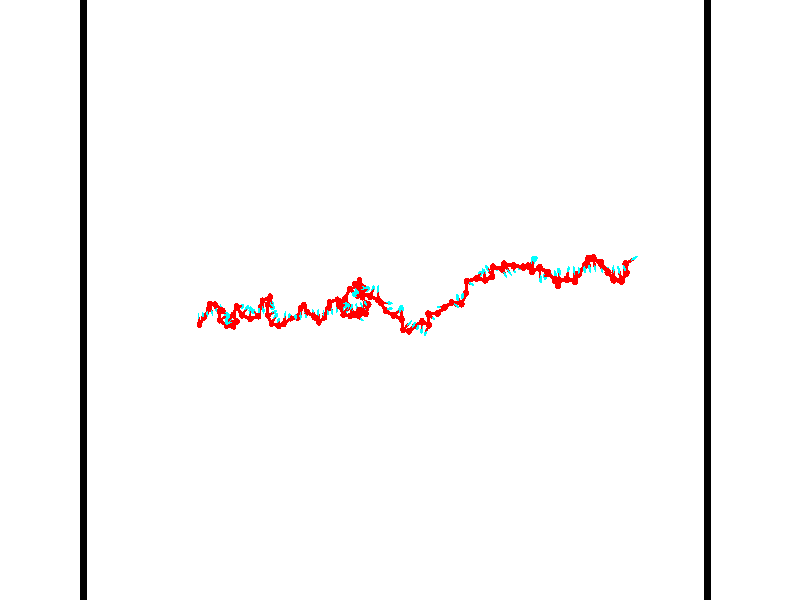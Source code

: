 // switches for output
#declare DRAW_BASES = 1; // possible values are 0, 1; only relevant for DNA ribbons
#declare DRAW_BASES_TYPE = 3; // possible values are 1, 2, 3; only relevant for DNA ribbons
#declare DRAW_FOG = 0; // set to 1 to enable fog

#include "colors.inc"

#include "transforms.inc"
background { rgb <1, 1, 1>}

#default {
   normal{
       ripples 0.25
       frequency 0.20
       turbulence 0.2
       lambda 5
   }
	finish {
		phong 0.1
		phong_size 40.
	}
}

// original window dimensions: 1024x640


// camera settings

camera {
	sky <-0, 1, 0>
	up <-0, 1, 0>
	right 1.6 * <0.99995, 0, 0.00999983>
	location <54.4867, 55, 106.329>
	look_at <55, 55, 55.0001>
	direction <0.513302, 0, -51.3289>
	angle 67.0682
}


# declare cpy_camera_pos = <54.4867, 55, 106.329>;
# if (DRAW_FOG = 1)
fog {
	fog_type 2
	up vnormalize(cpy_camera_pos)
	color rgbt<1,1,1,0.3>
	distance 1e-5
	fog_alt 3e-3
	fog_offset 88
}
# end


// LIGHTS

# declare lum = 6;
global_settings {
	ambient_light rgb lum * <0.05, 0.05, 0.05>
	max_trace_level 15
}# declare cpy_direct_light_amount = 0.25;
light_source
{	1000 * <-0.98995, -1, 1.00995>,
	rgb lum * cpy_direct_light_amount
	parallel
}

light_source
{	1000 * <0.98995, 1, -1.00995>,
	rgb lum * cpy_direct_light_amount
	parallel
}

// strand 0

// nucleotide -1

// particle -1
sphere {
	<36.185200, 53.070984, 49.352093> 0.250000
	pigment { color rgbt <1,0,0,0> }
	no_shadow
}
cylinder {
	<36.172310, 53.452259, 49.472359>,  <36.164577, 53.681023, 49.544518>, 0.100000
	pigment { color rgbt <1,0,0,0> }
	no_shadow
}
cylinder {
	<36.172310, 53.452259, 49.472359>,  <36.185200, 53.070984, 49.352093>, 0.100000
	pigment { color rgbt <1,0,0,0> }
	no_shadow
}

// particle -1
sphere {
	<36.172310, 53.452259, 49.472359> 0.100000
	pigment { color rgbt <1,0,0,0> }
	no_shadow
}
sphere {
	0, 1
	scale<0.080000,0.200000,0.300000>
	matrix <0.957462, 0.115747, -0.264330,
		-0.286756, 0.279361, -0.916367,
		-0.032223, 0.953184, 0.300669,
		36.162643, 53.738213, 49.562561>
	pigment { color rgbt <0,1,1,0> }
	no_shadow
}
cylinder {
	<36.466694, 53.611561, 48.891438>,  <36.185200, 53.070984, 49.352093>, 0.130000
	pigment { color rgbt <1,0,0,0> }
	no_shadow
}

// nucleotide -1

// particle -1
sphere {
	<36.466694, 53.611561, 48.891438> 0.250000
	pigment { color rgbt <1,0,0,0> }
	no_shadow
}
cylinder {
	<36.520370, 53.747593, 49.263748>,  <36.552578, 53.829212, 49.487133>, 0.100000
	pigment { color rgbt <1,0,0,0> }
	no_shadow
}
cylinder {
	<36.520370, 53.747593, 49.263748>,  <36.466694, 53.611561, 48.891438>, 0.100000
	pigment { color rgbt <1,0,0,0> }
	no_shadow
}

// particle -1
sphere {
	<36.520370, 53.747593, 49.263748> 0.100000
	pigment { color rgbt <1,0,0,0> }
	no_shadow
}
sphere {
	0, 1
	scale<0.080000,0.200000,0.300000>
	matrix <0.968930, 0.151903, -0.195195,
		-0.207768, 0.928049, -0.309125,
		0.134194, 0.340076, 0.930774,
		36.560627, 53.849617, 49.542980>
	pigment { color rgbt <0,1,1,0> }
	no_shadow
}
cylinder {
	<36.897419, 54.282997, 48.903999>,  <36.466694, 53.611561, 48.891438>, 0.130000
	pigment { color rgbt <1,0,0,0> }
	no_shadow
}

// nucleotide -1

// particle -1
sphere {
	<36.897419, 54.282997, 48.903999> 0.250000
	pigment { color rgbt <1,0,0,0> }
	no_shadow
}
cylinder {
	<36.943596, 54.075832, 49.243042>,  <36.971302, 53.951534, 49.446468>, 0.100000
	pigment { color rgbt <1,0,0,0> }
	no_shadow
}
cylinder {
	<36.943596, 54.075832, 49.243042>,  <36.897419, 54.282997, 48.903999>, 0.100000
	pigment { color rgbt <1,0,0,0> }
	no_shadow
}

// particle -1
sphere {
	<36.943596, 54.075832, 49.243042> 0.100000
	pigment { color rgbt <1,0,0,0> }
	no_shadow
}
sphere {
	0, 1
	scale<0.080000,0.200000,0.300000>
	matrix <0.984183, 0.175072, -0.027071,
		-0.134373, 0.837327, 0.529932,
		0.115444, -0.517912, 0.847608,
		36.978230, 53.920460, 49.497326>
	pigment { color rgbt <0,1,1,0> }
	no_shadow
}
cylinder {
	<37.183098, 54.695831, 49.468727>,  <36.897419, 54.282997, 48.903999>, 0.130000
	pigment { color rgbt <1,0,0,0> }
	no_shadow
}

// nucleotide -1

// particle -1
sphere {
	<37.183098, 54.695831, 49.468727> 0.250000
	pigment { color rgbt <1,0,0,0> }
	no_shadow
}
cylinder {
	<37.290657, 54.311195, 49.446655>,  <37.355190, 54.080414, 49.433411>, 0.100000
	pigment { color rgbt <1,0,0,0> }
	no_shadow
}
cylinder {
	<37.290657, 54.311195, 49.446655>,  <37.183098, 54.695831, 49.468727>, 0.100000
	pigment { color rgbt <1,0,0,0> }
	no_shadow
}

// particle -1
sphere {
	<37.290657, 54.311195, 49.446655> 0.100000
	pigment { color rgbt <1,0,0,0> }
	no_shadow
}
sphere {
	0, 1
	scale<0.080000,0.200000,0.300000>
	matrix <0.945217, 0.274459, -0.176740,
		0.185095, -0.004631, 0.982710,
		0.268895, -0.961588, -0.055178,
		37.371326, 54.022720, 49.430103>
	pigment { color rgbt <0,1,1,0> }
	no_shadow
}
cylinder {
	<37.813259, 54.662907, 49.928009>,  <37.183098, 54.695831, 49.468727>, 0.130000
	pigment { color rgbt <1,0,0,0> }
	no_shadow
}

// nucleotide -1

// particle -1
sphere {
	<37.813259, 54.662907, 49.928009> 0.250000
	pigment { color rgbt <1,0,0,0> }
	no_shadow
}
cylinder {
	<37.751041, 54.451077, 49.594456>,  <37.713711, 54.323978, 49.394325>, 0.100000
	pigment { color rgbt <1,0,0,0> }
	no_shadow
}
cylinder {
	<37.751041, 54.451077, 49.594456>,  <37.813259, 54.662907, 49.928009>, 0.100000
	pigment { color rgbt <1,0,0,0> }
	no_shadow
}

// particle -1
sphere {
	<37.751041, 54.451077, 49.594456> 0.100000
	pigment { color rgbt <1,0,0,0> }
	no_shadow
}
sphere {
	0, 1
	scale<0.080000,0.200000,0.300000>
	matrix <0.783255, 0.448266, -0.430777,
		0.601929, -0.720146, 0.345067,
		-0.155541, -0.529573, -0.833882,
		37.704380, 54.292206, 49.344292>
	pigment { color rgbt <0,1,1,0> }
	no_shadow
}
cylinder {
	<38.491550, 54.168179, 49.731533>,  <37.813259, 54.662907, 49.928009>, 0.130000
	pigment { color rgbt <1,0,0,0> }
	no_shadow
}

// nucleotide -1

// particle -1
sphere {
	<38.491550, 54.168179, 49.731533> 0.250000
	pigment { color rgbt <1,0,0,0> }
	no_shadow
}
cylinder {
	<38.297676, 54.327305, 49.419937>,  <38.181351, 54.422779, 49.232979>, 0.100000
	pigment { color rgbt <1,0,0,0> }
	no_shadow
}
cylinder {
	<38.297676, 54.327305, 49.419937>,  <38.491550, 54.168179, 49.731533>, 0.100000
	pigment { color rgbt <1,0,0,0> }
	no_shadow
}

// particle -1
sphere {
	<38.297676, 54.327305, 49.419937> 0.100000
	pigment { color rgbt <1,0,0,0> }
	no_shadow
}
sphere {
	0, 1
	scale<0.080000,0.200000,0.300000>
	matrix <0.872343, 0.284999, -0.397232,
		0.063987, -0.872079, -0.485165,
		-0.484689, 0.397812, -0.778988,
		38.152271, 54.446648, 49.186241>
	pigment { color rgbt <0,1,1,0> }
	no_shadow
}
cylinder {
	<38.376099, 54.139851, 50.460087>,  <38.491550, 54.168179, 49.731533>, 0.130000
	pigment { color rgbt <1,0,0,0> }
	no_shadow
}

// nucleotide -1

// particle -1
sphere {
	<38.376099, 54.139851, 50.460087> 0.250000
	pigment { color rgbt <1,0,0,0> }
	no_shadow
}
cylinder {
	<38.708317, 53.990498, 50.294785>,  <38.907646, 53.900887, 50.195602>, 0.100000
	pigment { color rgbt <1,0,0,0> }
	no_shadow
}
cylinder {
	<38.708317, 53.990498, 50.294785>,  <38.376099, 54.139851, 50.460087>, 0.100000
	pigment { color rgbt <1,0,0,0> }
	no_shadow
}

// particle -1
sphere {
	<38.708317, 53.990498, 50.294785> 0.100000
	pigment { color rgbt <1,0,0,0> }
	no_shadow
}
sphere {
	0, 1
	scale<0.080000,0.200000,0.300000>
	matrix <0.402842, -0.109639, 0.908679,
		-0.384595, -0.921175, 0.059355,
		0.830545, -0.373384, -0.413254,
		38.957481, 53.878483, 50.170807>
	pigment { color rgbt <0,1,1,0> }
	no_shadow
}
cylinder {
	<38.481091, 53.446049, 50.713886>,  <38.376099, 54.139851, 50.460087>, 0.130000
	pigment { color rgbt <1,0,0,0> }
	no_shadow
}

// nucleotide -1

// particle -1
sphere {
	<38.481091, 53.446049, 50.713886> 0.250000
	pigment { color rgbt <1,0,0,0> }
	no_shadow
}
cylinder {
	<38.814350, 53.643829, 50.614784>,  <39.014305, 53.762497, 50.555321>, 0.100000
	pigment { color rgbt <1,0,0,0> }
	no_shadow
}
cylinder {
	<38.814350, 53.643829, 50.614784>,  <38.481091, 53.446049, 50.713886>, 0.100000
	pigment { color rgbt <1,0,0,0> }
	no_shadow
}

// particle -1
sphere {
	<38.814350, 53.643829, 50.614784> 0.100000
	pigment { color rgbt <1,0,0,0> }
	no_shadow
}
sphere {
	0, 1
	scale<0.080000,0.200000,0.300000>
	matrix <0.341272, -0.107111, 0.933842,
		0.435205, -0.862579, -0.257982,
		0.833145, 0.494455, -0.247759,
		39.064293, 53.792164, 50.540455>
	pigment { color rgbt <0,1,1,0> }
	no_shadow
}
cylinder {
	<39.095127, 53.022449, 50.704475>,  <38.481091, 53.446049, 50.713886>, 0.130000
	pigment { color rgbt <1,0,0,0> }
	no_shadow
}

// nucleotide -1

// particle -1
sphere {
	<39.095127, 53.022449, 50.704475> 0.250000
	pigment { color rgbt <1,0,0,0> }
	no_shadow
}
cylinder {
	<39.197990, 53.390076, 50.823936>,  <39.259708, 53.610649, 50.895615>, 0.100000
	pigment { color rgbt <1,0,0,0> }
	no_shadow
}
cylinder {
	<39.197990, 53.390076, 50.823936>,  <39.095127, 53.022449, 50.704475>, 0.100000
	pigment { color rgbt <1,0,0,0> }
	no_shadow
}

// particle -1
sphere {
	<39.197990, 53.390076, 50.823936> 0.100000
	pigment { color rgbt <1,0,0,0> }
	no_shadow
}
sphere {
	0, 1
	scale<0.080000,0.200000,0.300000>
	matrix <0.311295, -0.371357, 0.874751,
		0.914859, -0.131977, -0.381596,
		0.257156, 0.919063, 0.298655,
		39.275139, 53.665794, 50.913532>
	pigment { color rgbt <0,1,1,0> }
	no_shadow
}
cylinder {
	<39.816738, 52.984539, 50.973663>,  <39.095127, 53.022449, 50.704475>, 0.130000
	pigment { color rgbt <1,0,0,0> }
	no_shadow
}

// nucleotide -1

// particle -1
sphere {
	<39.816738, 52.984539, 50.973663> 0.250000
	pigment { color rgbt <1,0,0,0> }
	no_shadow
}
cylinder {
	<39.573860, 53.260929, 51.130562>,  <39.428131, 53.426765, 51.224701>, 0.100000
	pigment { color rgbt <1,0,0,0> }
	no_shadow
}
cylinder {
	<39.573860, 53.260929, 51.130562>,  <39.816738, 52.984539, 50.973663>, 0.100000
	pigment { color rgbt <1,0,0,0> }
	no_shadow
}

// particle -1
sphere {
	<39.573860, 53.260929, 51.130562> 0.100000
	pigment { color rgbt <1,0,0,0> }
	no_shadow
}
sphere {
	0, 1
	scale<0.080000,0.200000,0.300000>
	matrix <0.223592, -0.325125, 0.918858,
		0.762442, 0.645632, 0.042918,
		-0.607198, 0.690980, 0.392246,
		39.391701, 53.468224, 51.248238>
	pigment { color rgbt <0,1,1,0> }
	no_shadow
}
cylinder {
	<40.250664, 53.368008, 51.476784>,  <39.816738, 52.984539, 50.973663>, 0.130000
	pigment { color rgbt <1,0,0,0> }
	no_shadow
}

// nucleotide -1

// particle -1
sphere {
	<40.250664, 53.368008, 51.476784> 0.250000
	pigment { color rgbt <1,0,0,0> }
	no_shadow
}
cylinder {
	<39.860798, 53.399937, 51.560352>,  <39.626877, 53.419094, 51.610493>, 0.100000
	pigment { color rgbt <1,0,0,0> }
	no_shadow
}
cylinder {
	<39.860798, 53.399937, 51.560352>,  <40.250664, 53.368008, 51.476784>, 0.100000
	pigment { color rgbt <1,0,0,0> }
	no_shadow
}

// particle -1
sphere {
	<39.860798, 53.399937, 51.560352> 0.100000
	pigment { color rgbt <1,0,0,0> }
	no_shadow
}
sphere {
	0, 1
	scale<0.080000,0.200000,0.300000>
	matrix <0.195721, -0.147625, 0.969484,
		0.108225, 0.985817, 0.128264,
		-0.974669, 0.079819, 0.208922,
		39.568398, 53.423882, 51.623028>
	pigment { color rgbt <0,1,1,0> }
	no_shadow
}
cylinder {
	<40.076500, 53.871258, 52.046700>,  <40.250664, 53.368008, 51.476784>, 0.130000
	pigment { color rgbt <1,0,0,0> }
	no_shadow
}

// nucleotide -1

// particle -1
sphere {
	<40.076500, 53.871258, 52.046700> 0.250000
	pigment { color rgbt <1,0,0,0> }
	no_shadow
}
cylinder {
	<39.786171, 53.597389, 52.020111>,  <39.611973, 53.433067, 52.004158>, 0.100000
	pigment { color rgbt <1,0,0,0> }
	no_shadow
}
cylinder {
	<39.786171, 53.597389, 52.020111>,  <40.076500, 53.871258, 52.046700>, 0.100000
	pigment { color rgbt <1,0,0,0> }
	no_shadow
}

// particle -1
sphere {
	<39.786171, 53.597389, 52.020111> 0.100000
	pigment { color rgbt <1,0,0,0> }
	no_shadow
}
sphere {
	0, 1
	scale<0.080000,0.200000,0.300000>
	matrix <0.151905, -0.253782, 0.955259,
		-0.670904, 0.683247, 0.288204,
		-0.725818, -0.684667, -0.066475,
		39.568424, 53.391991, 52.000168>
	pigment { color rgbt <0,1,1,0> }
	no_shadow
}
cylinder {
	<40.360588, 54.512749, 51.982960>,  <40.076500, 53.871258, 52.046700>, 0.130000
	pigment { color rgbt <1,0,0,0> }
	no_shadow
}

// nucleotide -1

// particle -1
sphere {
	<40.360588, 54.512749, 51.982960> 0.250000
	pigment { color rgbt <1,0,0,0> }
	no_shadow
}
cylinder {
	<40.547562, 54.523674, 51.629517>,  <40.659748, 54.530231, 51.417450>, 0.100000
	pigment { color rgbt <1,0,0,0> }
	no_shadow
}
cylinder {
	<40.547562, 54.523674, 51.629517>,  <40.360588, 54.512749, 51.982960>, 0.100000
	pigment { color rgbt <1,0,0,0> }
	no_shadow
}

// particle -1
sphere {
	<40.547562, 54.523674, 51.629517> 0.100000
	pigment { color rgbt <1,0,0,0> }
	no_shadow
}
sphere {
	0, 1
	scale<0.080000,0.200000,0.300000>
	matrix <0.852004, -0.280504, 0.442048,
		-0.235779, -0.959464, -0.154392,
		0.467436, 0.027317, -0.883605,
		40.687794, 54.531868, 51.364437>
	pigment { color rgbt <0,1,1,0> }
	no_shadow
}
cylinder {
	<40.769344, 53.849258, 51.697662>,  <40.360588, 54.512749, 51.982960>, 0.130000
	pigment { color rgbt <1,0,0,0> }
	no_shadow
}

// nucleotide -1

// particle -1
sphere {
	<40.769344, 53.849258, 51.697662> 0.250000
	pigment { color rgbt <1,0,0,0> }
	no_shadow
}
cylinder {
	<40.978275, 54.152180, 51.540863>,  <41.103634, 54.333935, 51.446785>, 0.100000
	pigment { color rgbt <1,0,0,0> }
	no_shadow
}
cylinder {
	<40.978275, 54.152180, 51.540863>,  <40.769344, 53.849258, 51.697662>, 0.100000
	pigment { color rgbt <1,0,0,0> }
	no_shadow
}

// particle -1
sphere {
	<40.978275, 54.152180, 51.540863> 0.100000
	pigment { color rgbt <1,0,0,0> }
	no_shadow
}
sphere {
	0, 1
	scale<0.080000,0.200000,0.300000>
	matrix <0.804532, -0.285258, 0.520918,
		0.282675, -0.587463, -0.758276,
		0.522324, 0.757308, -0.391998,
		41.134972, 54.379372, 51.423264>
	pigment { color rgbt <0,1,1,0> }
	no_shadow
}
cylinder {
	<41.434509, 53.563023, 51.390572>,  <40.769344, 53.849258, 51.697662>, 0.130000
	pigment { color rgbt <1,0,0,0> }
	no_shadow
}

// nucleotide -1

// particle -1
sphere {
	<41.434509, 53.563023, 51.390572> 0.250000
	pigment { color rgbt <1,0,0,0> }
	no_shadow
}
cylinder {
	<41.471558, 53.942905, 51.510223>,  <41.493786, 54.170834, 51.582016>, 0.100000
	pigment { color rgbt <1,0,0,0> }
	no_shadow
}
cylinder {
	<41.471558, 53.942905, 51.510223>,  <41.434509, 53.563023, 51.390572>, 0.100000
	pigment { color rgbt <1,0,0,0> }
	no_shadow
}

// particle -1
sphere {
	<41.471558, 53.942905, 51.510223> 0.100000
	pigment { color rgbt <1,0,0,0> }
	no_shadow
}
sphere {
	0, 1
	scale<0.080000,0.200000,0.300000>
	matrix <0.757409, -0.262210, 0.597978,
		0.646339, 0.171182, -0.743601,
		0.092617, 0.949707, 0.299131,
		41.499344, 54.227818, 51.599964>
	pigment { color rgbt <0,1,1,0> }
	no_shadow
}
cylinder {
	<42.167118, 53.763336, 51.335308>,  <41.434509, 53.563023, 51.390572>, 0.130000
	pigment { color rgbt <1,0,0,0> }
	no_shadow
}

// nucleotide -1

// particle -1
sphere {
	<42.167118, 53.763336, 51.335308> 0.250000
	pigment { color rgbt <1,0,0,0> }
	no_shadow
}
cylinder {
	<41.964218, 53.981258, 51.602406>,  <41.842480, 54.112011, 51.762665>, 0.100000
	pigment { color rgbt <1,0,0,0> }
	no_shadow
}
cylinder {
	<41.964218, 53.981258, 51.602406>,  <42.167118, 53.763336, 51.335308>, 0.100000
	pigment { color rgbt <1,0,0,0> }
	no_shadow
}

// particle -1
sphere {
	<41.964218, 53.981258, 51.602406> 0.100000
	pigment { color rgbt <1,0,0,0> }
	no_shadow
}
sphere {
	0, 1
	scale<0.080000,0.200000,0.300000>
	matrix <0.800170, 0.009997, 0.599690,
		0.320038, 0.838503, -0.441008,
		-0.507251, 0.544805, 0.667746,
		41.812042, 54.144699, 51.802731>
	pigment { color rgbt <0,1,1,0> }
	no_shadow
}
cylinder {
	<42.366127, 54.463249, 51.256298>,  <42.167118, 53.763336, 51.335308>, 0.130000
	pigment { color rgbt <1,0,0,0> }
	no_shadow
}

// nucleotide -1

// particle -1
sphere {
	<42.366127, 54.463249, 51.256298> 0.250000
	pigment { color rgbt <1,0,0,0> }
	no_shadow
}
cylinder {
	<42.357121, 54.329208, 51.633064>,  <42.351719, 54.248783, 51.859123>, 0.100000
	pigment { color rgbt <1,0,0,0> }
	no_shadow
}
cylinder {
	<42.357121, 54.329208, 51.633064>,  <42.366127, 54.463249, 51.256298>, 0.100000
	pigment { color rgbt <1,0,0,0> }
	no_shadow
}

// particle -1
sphere {
	<42.357121, 54.329208, 51.633064> 0.100000
	pigment { color rgbt <1,0,0,0> }
	no_shadow
}
sphere {
	0, 1
	scale<0.080000,0.200000,0.300000>
	matrix <0.960047, 0.255617, 0.113886,
		-0.278933, 0.906845, 0.315957,
		-0.022513, -0.335100, 0.941914,
		42.350365, 54.228680, 51.915638>
	pigment { color rgbt <0,1,1,0> }
	no_shadow
}
cylinder {
	<42.643452, 54.946758, 51.795631>,  <42.366127, 54.463249, 51.256298>, 0.130000
	pigment { color rgbt <1,0,0,0> }
	no_shadow
}

// nucleotide -1

// particle -1
sphere {
	<42.643452, 54.946758, 51.795631> 0.250000
	pigment { color rgbt <1,0,0,0> }
	no_shadow
}
cylinder {
	<42.697163, 54.561314, 51.888084>,  <42.729389, 54.330048, 51.943558>, 0.100000
	pigment { color rgbt <1,0,0,0> }
	no_shadow
}
cylinder {
	<42.697163, 54.561314, 51.888084>,  <42.643452, 54.946758, 51.795631>, 0.100000
	pigment { color rgbt <1,0,0,0> }
	no_shadow
}

// particle -1
sphere {
	<42.697163, 54.561314, 51.888084> 0.100000
	pigment { color rgbt <1,0,0,0> }
	no_shadow
}
sphere {
	0, 1
	scale<0.080000,0.200000,0.300000>
	matrix <0.952830, 0.189614, 0.236985,
		-0.272188, 0.188411, 0.943618,
		0.134273, -0.963612, 0.231134,
		42.737446, 54.272228, 51.957424>
	pigment { color rgbt <0,1,1,0> }
	no_shadow
}
cylinder {
	<43.335545, 55.245647, 51.844112>,  <42.643452, 54.946758, 51.795631>, 0.130000
	pigment { color rgbt <1,0,0,0> }
	no_shadow
}

// nucleotide -1

// particle -1
sphere {
	<43.335545, 55.245647, 51.844112> 0.250000
	pigment { color rgbt <1,0,0,0> }
	no_shadow
}
cylinder {
	<43.365185, 54.941841, 51.585609>,  <43.382969, 54.759560, 51.430508>, 0.100000
	pigment { color rgbt <1,0,0,0> }
	no_shadow
}
cylinder {
	<43.365185, 54.941841, 51.585609>,  <43.335545, 55.245647, 51.844112>, 0.100000
	pigment { color rgbt <1,0,0,0> }
	no_shadow
}

// particle -1
sphere {
	<43.365185, 54.941841, 51.585609> 0.100000
	pigment { color rgbt <1,0,0,0> }
	no_shadow
}
sphere {
	0, 1
	scale<0.080000,0.200000,0.300000>
	matrix <0.458672, -0.549473, 0.698355,
		-0.885511, -0.348170, 0.307650,
		0.074101, -0.759512, -0.646260,
		43.387417, 54.713989, 51.391731>
	pigment { color rgbt <0,1,1,0> }
	no_shadow
}
cylinder {
	<43.170547, 54.644379, 52.189823>,  <43.335545, 55.245647, 51.844112>, 0.130000
	pigment { color rgbt <1,0,0,0> }
	no_shadow
}

// nucleotide -1

// particle -1
sphere {
	<43.170547, 54.644379, 52.189823> 0.250000
	pigment { color rgbt <1,0,0,0> }
	no_shadow
}
cylinder {
	<43.368382, 54.517811, 51.866028>,  <43.487083, 54.441868, 51.671753>, 0.100000
	pigment { color rgbt <1,0,0,0> }
	no_shadow
}
cylinder {
	<43.368382, 54.517811, 51.866028>,  <43.170547, 54.644379, 52.189823>, 0.100000
	pigment { color rgbt <1,0,0,0> }
	no_shadow
}

// particle -1
sphere {
	<43.368382, 54.517811, 51.866028> 0.100000
	pigment { color rgbt <1,0,0,0> }
	no_shadow
}
sphere {
	0, 1
	scale<0.080000,0.200000,0.300000>
	matrix <0.408589, -0.737387, 0.537881,
		-0.767100, -0.596773, -0.235413,
		0.494584, -0.316422, -0.809484,
		43.516758, 54.422886, 51.623184>
	pigment { color rgbt <0,1,1,0> }
	no_shadow
}
cylinder {
	<43.196659, 53.849178, 52.202026>,  <43.170547, 54.644379, 52.189823>, 0.130000
	pigment { color rgbt <1,0,0,0> }
	no_shadow
}

// nucleotide -1

// particle -1
sphere {
	<43.196659, 53.849178, 52.202026> 0.250000
	pigment { color rgbt <1,0,0,0> }
	no_shadow
}
cylinder {
	<43.485691, 53.987923, 51.962837>,  <43.659111, 54.071167, 51.819324>, 0.100000
	pigment { color rgbt <1,0,0,0> }
	no_shadow
}
cylinder {
	<43.485691, 53.987923, 51.962837>,  <43.196659, 53.849178, 52.202026>, 0.100000
	pigment { color rgbt <1,0,0,0> }
	no_shadow
}

// particle -1
sphere {
	<43.485691, 53.987923, 51.962837> 0.100000
	pigment { color rgbt <1,0,0,0> }
	no_shadow
}
sphere {
	0, 1
	scale<0.080000,0.200000,0.300000>
	matrix <0.669420, -0.566946, 0.480051,
		-0.172510, -0.747170, -0.641855,
		0.722577, 0.346857, -0.597974,
		43.702465, 54.091980, 51.783443>
	pigment { color rgbt <0,1,1,0> }
	no_shadow
}
cylinder {
	<43.464783, 53.233158, 51.894199>,  <43.196659, 53.849178, 52.202026>, 0.130000
	pigment { color rgbt <1,0,0,0> }
	no_shadow
}

// nucleotide -1

// particle -1
sphere {
	<43.464783, 53.233158, 51.894199> 0.250000
	pigment { color rgbt <1,0,0,0> }
	no_shadow
}
cylinder {
	<43.694832, 53.556358, 51.945381>,  <43.832859, 53.750278, 51.976089>, 0.100000
	pigment { color rgbt <1,0,0,0> }
	no_shadow
}
cylinder {
	<43.694832, 53.556358, 51.945381>,  <43.464783, 53.233158, 51.894199>, 0.100000
	pigment { color rgbt <1,0,0,0> }
	no_shadow
}

// particle -1
sphere {
	<43.694832, 53.556358, 51.945381> 0.100000
	pigment { color rgbt <1,0,0,0> }
	no_shadow
}
sphere {
	0, 1
	scale<0.080000,0.200000,0.300000>
	matrix <0.595193, -0.520591, 0.612153,
		0.561232, -0.275903, -0.780318,
		0.575121, 0.808000, 0.127957,
		43.867367, 53.798759, 51.983768>
	pigment { color rgbt <0,1,1,0> }
	no_shadow
}
cylinder {
	<44.077549, 53.045067, 51.651016>,  <43.464783, 53.233158, 51.894199>, 0.130000
	pigment { color rgbt <1,0,0,0> }
	no_shadow
}

// nucleotide -1

// particle -1
sphere {
	<44.077549, 53.045067, 51.651016> 0.250000
	pigment { color rgbt <1,0,0,0> }
	no_shadow
}
cylinder {
	<44.119732, 53.281185, 51.971123>,  <44.145042, 53.422855, 52.163185>, 0.100000
	pigment { color rgbt <1,0,0,0> }
	no_shadow
}
cylinder {
	<44.119732, 53.281185, 51.971123>,  <44.077549, 53.045067, 51.651016>, 0.100000
	pigment { color rgbt <1,0,0,0> }
	no_shadow
}

// particle -1
sphere {
	<44.119732, 53.281185, 51.971123> 0.100000
	pigment { color rgbt <1,0,0,0> }
	no_shadow
}
sphere {
	0, 1
	scale<0.080000,0.200000,0.300000>
	matrix <0.691948, -0.621542, 0.367278,
		0.714203, 0.515011, -0.474002,
		0.105460, 0.590296, 0.800268,
		44.151371, 53.458275, 52.211205>
	pigment { color rgbt <0,1,1,0> }
	no_shadow
}
cylinder {
	<44.625603, 53.215271, 52.159897>,  <44.077549, 53.045067, 51.651016>, 0.130000
	pigment { color rgbt <1,0,0,0> }
	no_shadow
}

// nucleotide -1

// particle -1
sphere {
	<44.625603, 53.215271, 52.159897> 0.250000
	pigment { color rgbt <1,0,0,0> }
	no_shadow
}
cylinder {
	<44.698692, 53.601955, 52.231544>,  <44.742546, 53.833965, 52.274532>, 0.100000
	pigment { color rgbt <1,0,0,0> }
	no_shadow
}
cylinder {
	<44.698692, 53.601955, 52.231544>,  <44.625603, 53.215271, 52.159897>, 0.100000
	pigment { color rgbt <1,0,0,0> }
	no_shadow
}

// particle -1
sphere {
	<44.698692, 53.601955, 52.231544> 0.100000
	pigment { color rgbt <1,0,0,0> }
	no_shadow
}
sphere {
	0, 1
	scale<0.080000,0.200000,0.300000>
	matrix <0.976395, -0.199772, 0.082121,
		0.115171, 0.159890, -0.980393,
		0.182725, 0.966709, 0.179124,
		44.753510, 53.891968, 52.285282>
	pigment { color rgbt <0,1,1,0> }
	no_shadow
}
cylinder {
	<45.158535, 53.632496, 51.756496>,  <44.625603, 53.215271, 52.159897>, 0.130000
	pigment { color rgbt <1,0,0,0> }
	no_shadow
}

// nucleotide -1

// particle -1
sphere {
	<45.158535, 53.632496, 51.756496> 0.250000
	pigment { color rgbt <1,0,0,0> }
	no_shadow
}
cylinder {
	<45.147163, 53.752663, 52.137852>,  <45.140339, 53.824760, 52.366665>, 0.100000
	pigment { color rgbt <1,0,0,0> }
	no_shadow
}
cylinder {
	<45.147163, 53.752663, 52.137852>,  <45.158535, 53.632496, 51.756496>, 0.100000
	pigment { color rgbt <1,0,0,0> }
	no_shadow
}

// particle -1
sphere {
	<45.147163, 53.752663, 52.137852> 0.100000
	pigment { color rgbt <1,0,0,0> }
	no_shadow
}
sphere {
	0, 1
	scale<0.080000,0.200000,0.300000>
	matrix <0.892654, -0.421591, 0.159465,
		0.449844, 0.855578, -0.256178,
		-0.028432, 0.300413, 0.953385,
		45.138634, 53.842785, 52.423866>
	pigment { color rgbt <0,1,1,0> }
	no_shadow
}
cylinder {
	<45.798157, 53.686054, 51.805763>,  <45.158535, 53.632496, 51.756496>, 0.130000
	pigment { color rgbt <1,0,0,0> }
	no_shadow
}

// nucleotide -1

// particle -1
sphere {
	<45.798157, 53.686054, 51.805763> 0.250000
	pigment { color rgbt <1,0,0,0> }
	no_shadow
}
cylinder {
	<45.757660, 53.721039, 52.202168>,  <45.733364, 53.742027, 52.440010>, 0.100000
	pigment { color rgbt <1,0,0,0> }
	no_shadow
}
cylinder {
	<45.757660, 53.721039, 52.202168>,  <45.798157, 53.686054, 51.805763>, 0.100000
	pigment { color rgbt <1,0,0,0> }
	no_shadow
}

// particle -1
sphere {
	<45.757660, 53.721039, 52.202168> 0.100000
	pigment { color rgbt <1,0,0,0> }
	no_shadow
}
sphere {
	0, 1
	scale<0.080000,0.200000,0.300000>
	matrix <0.994297, 0.042461, 0.097826,
		-0.033523, 0.995263, -0.091257,
		-0.101238, 0.087458, 0.991011,
		45.727287, 53.747276, 52.499470>
	pigment { color rgbt <0,1,1,0> }
	no_shadow
}
cylinder {
	<46.138725, 54.390091, 52.135319>,  <45.798157, 53.686054, 51.805763>, 0.130000
	pigment { color rgbt <1,0,0,0> }
	no_shadow
}

// nucleotide -1

// particle -1
sphere {
	<46.138725, 54.390091, 52.135319> 0.250000
	pigment { color rgbt <1,0,0,0> }
	no_shadow
}
cylinder {
	<46.158566, 54.063259, 52.365074>,  <46.170471, 53.867161, 52.502930>, 0.100000
	pigment { color rgbt <1,0,0,0> }
	no_shadow
}
cylinder {
	<46.158566, 54.063259, 52.365074>,  <46.138725, 54.390091, 52.135319>, 0.100000
	pigment { color rgbt <1,0,0,0> }
	no_shadow
}

// particle -1
sphere {
	<46.158566, 54.063259, 52.365074> 0.100000
	pigment { color rgbt <1,0,0,0> }
	no_shadow
}
sphere {
	0, 1
	scale<0.080000,0.200000,0.300000>
	matrix <0.987362, 0.126785, 0.095087,
		-0.150517, 0.562415, 0.813040,
		0.049603, -0.817077, 0.574390,
		46.173447, 53.818134, 52.537392>
	pigment { color rgbt <0,1,1,0> }
	no_shadow
}
cylinder {
	<46.512348, 54.622055, 52.762421>,  <46.138725, 54.390091, 52.135319>, 0.130000
	pigment { color rgbt <1,0,0,0> }
	no_shadow
}

// nucleotide -1

// particle -1
sphere {
	<46.512348, 54.622055, 52.762421> 0.250000
	pigment { color rgbt <1,0,0,0> }
	no_shadow
}
cylinder {
	<46.579323, 54.235115, 52.686317>,  <46.619507, 54.002953, 52.640656>, 0.100000
	pigment { color rgbt <1,0,0,0> }
	no_shadow
}
cylinder {
	<46.579323, 54.235115, 52.686317>,  <46.512348, 54.622055, 52.762421>, 0.100000
	pigment { color rgbt <1,0,0,0> }
	no_shadow
}

// particle -1
sphere {
	<46.579323, 54.235115, 52.686317> 0.100000
	pigment { color rgbt <1,0,0,0> }
	no_shadow
}
sphere {
	0, 1
	scale<0.080000,0.200000,0.300000>
	matrix <0.977137, 0.188483, -0.098375,
		0.131024, -0.169438, 0.976792,
		0.167440, -0.967350, -0.190260,
		46.629555, 53.944912, 52.629238>
	pigment { color rgbt <0,1,1,0> }
	no_shadow
}
cylinder {
	<46.908688, 54.107567, 53.256870>,  <46.512348, 54.622055, 52.762421>, 0.130000
	pigment { color rgbt <1,0,0,0> }
	no_shadow
}

// nucleotide -1

// particle -1
sphere {
	<46.908688, 54.107567, 53.256870> 0.250000
	pigment { color rgbt <1,0,0,0> }
	no_shadow
}
cylinder {
	<46.948547, 54.068699, 52.860764>,  <46.972462, 54.045376, 52.623100>, 0.100000
	pigment { color rgbt <1,0,0,0> }
	no_shadow
}
cylinder {
	<46.948547, 54.068699, 52.860764>,  <46.908688, 54.107567, 53.256870>, 0.100000
	pigment { color rgbt <1,0,0,0> }
	no_shadow
}

// particle -1
sphere {
	<46.948547, 54.068699, 52.860764> 0.100000
	pigment { color rgbt <1,0,0,0> }
	no_shadow
}
sphere {
	0, 1
	scale<0.080000,0.200000,0.300000>
	matrix <0.982397, 0.167644, 0.082405,
		0.158005, -0.981046, 0.112170,
		0.099647, -0.097175, -0.990266,
		46.978443, 54.039547, 52.563683>
	pigment { color rgbt <0,1,1,0> }
	no_shadow
}
cylinder {
	<47.478569, 53.741867, 53.212345>,  <46.908688, 54.107567, 53.256870>, 0.130000
	pigment { color rgbt <1,0,0,0> }
	no_shadow
}

// nucleotide -1

// particle -1
sphere {
	<47.478569, 53.741867, 53.212345> 0.250000
	pigment { color rgbt <1,0,0,0> }
	no_shadow
}
cylinder {
	<47.392479, 53.942410, 52.877129>,  <47.340824, 54.062737, 52.675999>, 0.100000
	pigment { color rgbt <1,0,0,0> }
	no_shadow
}
cylinder {
	<47.392479, 53.942410, 52.877129>,  <47.478569, 53.741867, 53.212345>, 0.100000
	pigment { color rgbt <1,0,0,0> }
	no_shadow
}

// particle -1
sphere {
	<47.392479, 53.942410, 52.877129> 0.100000
	pigment { color rgbt <1,0,0,0> }
	no_shadow
}
sphere {
	0, 1
	scale<0.080000,0.200000,0.300000>
	matrix <0.945216, 0.322634, -0.049738,
		0.245444, -0.802836, -0.543333,
		-0.215229, 0.501359, -0.838042,
		47.327911, 54.092819, 52.625717>
	pigment { color rgbt <0,1,1,0> }
	no_shadow
}
cylinder {
	<47.804234, 53.341427, 52.615345>,  <47.478569, 53.741867, 53.212345>, 0.130000
	pigment { color rgbt <1,0,0,0> }
	no_shadow
}

// nucleotide -1

// particle -1
sphere {
	<47.804234, 53.341427, 52.615345> 0.250000
	pigment { color rgbt <1,0,0,0> }
	no_shadow
}
cylinder {
	<47.785877, 53.740791, 52.628380>,  <47.774864, 53.980412, 52.636200>, 0.100000
	pigment { color rgbt <1,0,0,0> }
	no_shadow
}
cylinder {
	<47.785877, 53.740791, 52.628380>,  <47.804234, 53.341427, 52.615345>, 0.100000
	pigment { color rgbt <1,0,0,0> }
	no_shadow
}

// particle -1
sphere {
	<47.785877, 53.740791, 52.628380> 0.100000
	pigment { color rgbt <1,0,0,0> }
	no_shadow
}
sphere {
	0, 1
	scale<0.080000,0.200000,0.300000>
	matrix <0.994423, 0.042554, 0.096500,
		0.094961, 0.036837, -0.994799,
		-0.045888, 0.998415, 0.032591,
		47.772110, 54.040318, 52.638157>
	pigment { color rgbt <0,1,1,0> }
	no_shadow
}
cylinder {
	<48.242905, 53.699223, 52.045605>,  <47.804234, 53.341427, 52.615345>, 0.130000
	pigment { color rgbt <1,0,0,0> }
	no_shadow
}

// nucleotide -1

// particle -1
sphere {
	<48.242905, 53.699223, 52.045605> 0.250000
	pigment { color rgbt <1,0,0,0> }
	no_shadow
}
cylinder {
	<48.235172, 53.899193, 52.391945>,  <48.230534, 54.019176, 52.599751>, 0.100000
	pigment { color rgbt <1,0,0,0> }
	no_shadow
}
cylinder {
	<48.235172, 53.899193, 52.391945>,  <48.242905, 53.699223, 52.045605>, 0.100000
	pigment { color rgbt <1,0,0,0> }
	no_shadow
}

// particle -1
sphere {
	<48.235172, 53.899193, 52.391945> 0.100000
	pigment { color rgbt <1,0,0,0> }
	no_shadow
}
sphere {
	0, 1
	scale<0.080000,0.200000,0.300000>
	matrix <0.993609, 0.105930, -0.038982,
		-0.111208, 0.859566, -0.498778,
		-0.019328, 0.499925, 0.865853,
		48.229374, 54.049171, 52.651699>
	pigment { color rgbt <0,1,1,0> }
	no_shadow
}
cylinder {
	<48.503811, 54.308216, 51.976841>,  <48.242905, 53.699223, 52.045605>, 0.130000
	pigment { color rgbt <1,0,0,0> }
	no_shadow
}

// nucleotide -1

// particle -1
sphere {
	<48.503811, 54.308216, 51.976841> 0.250000
	pigment { color rgbt <1,0,0,0> }
	no_shadow
}
cylinder {
	<48.567490, 54.170582, 52.346977>,  <48.605698, 54.088001, 52.569061>, 0.100000
	pigment { color rgbt <1,0,0,0> }
	no_shadow
}
cylinder {
	<48.567490, 54.170582, 52.346977>,  <48.503811, 54.308216, 51.976841>, 0.100000
	pigment { color rgbt <1,0,0,0> }
	no_shadow
}

// particle -1
sphere {
	<48.567490, 54.170582, 52.346977> 0.100000
	pigment { color rgbt <1,0,0,0> }
	no_shadow
}
sphere {
	0, 1
	scale<0.080000,0.200000,0.300000>
	matrix <0.980259, 0.166411, -0.106769,
		-0.117249, 0.924074, 0.363786,
		0.159200, -0.344086, 0.925343,
		48.615250, 54.067356, 52.624580>
	pigment { color rgbt <0,1,1,0> }
	no_shadow
}
cylinder {
	<48.742550, 54.837215, 52.457294>,  <48.503811, 54.308216, 51.976841>, 0.130000
	pigment { color rgbt <1,0,0,0> }
	no_shadow
}

// nucleotide -1

// particle -1
sphere {
	<48.742550, 54.837215, 52.457294> 0.250000
	pigment { color rgbt <1,0,0,0> }
	no_shadow
}
cylinder {
	<48.860863, 54.456821, 52.493397>,  <48.931850, 54.228584, 52.515060>, 0.100000
	pigment { color rgbt <1,0,0,0> }
	no_shadow
}
cylinder {
	<48.860863, 54.456821, 52.493397>,  <48.742550, 54.837215, 52.457294>, 0.100000
	pigment { color rgbt <1,0,0,0> }
	no_shadow
}

// particle -1
sphere {
	<48.860863, 54.456821, 52.493397> 0.100000
	pigment { color rgbt <1,0,0,0> }
	no_shadow
}
sphere {
	0, 1
	scale<0.080000,0.200000,0.300000>
	matrix <0.875920, 0.232303, -0.422847,
		0.381152, 0.204130, 0.901695,
		0.295783, -0.950982, 0.090259,
		48.949596, 54.171528, 52.520473>
	pigment { color rgbt <0,1,1,0> }
	no_shadow
}
cylinder {
	<49.438705, 55.014896, 52.419750>,  <48.742550, 54.837215, 52.457294>, 0.130000
	pigment { color rgbt <1,0,0,0> }
	no_shadow
}

// nucleotide -1

// particle -1
sphere {
	<49.438705, 55.014896, 52.419750> 0.250000
	pigment { color rgbt <1,0,0,0> }
	no_shadow
}
cylinder {
	<49.414742, 54.615662, 52.425770>,  <49.400364, 54.376122, 52.429382>, 0.100000
	pigment { color rgbt <1,0,0,0> }
	no_shadow
}
cylinder {
	<49.414742, 54.615662, 52.425770>,  <49.438705, 55.014896, 52.419750>, 0.100000
	pigment { color rgbt <1,0,0,0> }
	no_shadow
}

// particle -1
sphere {
	<49.414742, 54.615662, 52.425770> 0.100000
	pigment { color rgbt <1,0,0,0> }
	no_shadow
}
sphere {
	0, 1
	scale<0.080000,0.200000,0.300000>
	matrix <0.963967, -0.061762, -0.258754,
		0.259189, -0.000992, 0.965826,
		-0.059908, -0.998090, 0.015052,
		49.396770, 54.316235, 52.430286>
	pigment { color rgbt <0,1,1,0> }
	no_shadow
}
cylinder {
	<50.149120, 54.936283, 52.255596>,  <49.438705, 55.014896, 52.419750>, 0.130000
	pigment { color rgbt <1,0,0,0> }
	no_shadow
}

// nucleotide -1

// particle -1
sphere {
	<50.149120, 54.936283, 52.255596> 0.250000
	pigment { color rgbt <1,0,0,0> }
	no_shadow
}
cylinder {
	<50.007870, 54.563293, 52.225155>,  <49.923119, 54.339500, 52.206890>, 0.100000
	pigment { color rgbt <1,0,0,0> }
	no_shadow
}
cylinder {
	<50.007870, 54.563293, 52.225155>,  <50.149120, 54.936283, 52.255596>, 0.100000
	pigment { color rgbt <1,0,0,0> }
	no_shadow
}

// particle -1
sphere {
	<50.007870, 54.563293, 52.225155> 0.100000
	pigment { color rgbt <1,0,0,0> }
	no_shadow
}
sphere {
	0, 1
	scale<0.080000,0.200000,0.300000>
	matrix <0.859060, -0.290951, -0.421144,
		0.370565, -0.214093, 0.903795,
		-0.353125, -0.932476, -0.076102,
		49.901932, 54.283550, 52.202324>
	pigment { color rgbt <0,1,1,0> }
	no_shadow
}
cylinder {
	<50.616116, 54.485950, 52.496460>,  <50.149120, 54.936283, 52.255596>, 0.130000
	pigment { color rgbt <1,0,0,0> }
	no_shadow
}

// nucleotide -1

// particle -1
sphere {
	<50.616116, 54.485950, 52.496460> 0.250000
	pigment { color rgbt <1,0,0,0> }
	no_shadow
}
cylinder {
	<50.391159, 54.305218, 52.219460>,  <50.256184, 54.196777, 52.053257>, 0.100000
	pigment { color rgbt <1,0,0,0> }
	no_shadow
}
cylinder {
	<50.391159, 54.305218, 52.219460>,  <50.616116, 54.485950, 52.496460>, 0.100000
	pigment { color rgbt <1,0,0,0> }
	no_shadow
}

// particle -1
sphere {
	<50.391159, 54.305218, 52.219460> 0.100000
	pigment { color rgbt <1,0,0,0> }
	no_shadow
}
sphere {
	0, 1
	scale<0.080000,0.200000,0.300000>
	matrix <0.826844, -0.300409, -0.475483,
		0.006804, -0.840001, 0.542543,
		-0.562391, -0.451833, -0.692505,
		50.222443, 54.169666, 52.011707>
	pigment { color rgbt <0,1,1,0> }
	no_shadow
}
cylinder {
	<50.869183, 53.900440, 51.986351>,  <50.616116, 54.485950, 52.496460>, 0.130000
	pigment { color rgbt <1,0,0,0> }
	no_shadow
}

// nucleotide -1

// particle -1
sphere {
	<50.869183, 53.900440, 51.986351> 0.250000
	pigment { color rgbt <1,0,0,0> }
	no_shadow
}
cylinder {
	<51.221527, 53.716915, 51.939758>,  <51.432934, 53.606800, 51.911804>, 0.100000
	pigment { color rgbt <1,0,0,0> }
	no_shadow
}
cylinder {
	<51.221527, 53.716915, 51.939758>,  <50.869183, 53.900440, 51.986351>, 0.100000
	pigment { color rgbt <1,0,0,0> }
	no_shadow
}

// particle -1
sphere {
	<51.221527, 53.716915, 51.939758> 0.100000
	pigment { color rgbt <1,0,0,0> }
	no_shadow
}
sphere {
	0, 1
	scale<0.080000,0.200000,0.300000>
	matrix <0.436400, 0.882431, -0.175701,
		0.183400, 0.103936, 0.977528,
		0.880863, -0.458817, -0.116480,
		51.485786, 53.579269, 51.904816>
	pigment { color rgbt <0,1,1,0> }
	no_shadow
}
cylinder {
	<51.487606, 54.260357, 52.399128>,  <50.869183, 53.900440, 51.986351>, 0.130000
	pigment { color rgbt <1,0,0,0> }
	no_shadow
}

// nucleotide -1

// particle -1
sphere {
	<51.487606, 54.260357, 52.399128> 0.250000
	pigment { color rgbt <1,0,0,0> }
	no_shadow
}
cylinder {
	<51.679134, 54.076996, 52.099636>,  <51.794052, 53.966980, 51.919941>, 0.100000
	pigment { color rgbt <1,0,0,0> }
	no_shadow
}
cylinder {
	<51.679134, 54.076996, 52.099636>,  <51.487606, 54.260357, 52.399128>, 0.100000
	pigment { color rgbt <1,0,0,0> }
	no_shadow
}

// particle -1
sphere {
	<51.679134, 54.076996, 52.099636> 0.100000
	pigment { color rgbt <1,0,0,0> }
	no_shadow
}
sphere {
	0, 1
	scale<0.080000,0.200000,0.300000>
	matrix <0.458214, 0.857964, -0.232246,
		0.748847, -0.231874, 0.620857,
		0.478821, -0.458402, -0.748731,
		51.822781, 53.939476, 51.875015>
	pigment { color rgbt <0,1,1,0> }
	no_shadow
}
cylinder {
	<51.963932, 54.758797, 52.260521>,  <51.487606, 54.260357, 52.399128>, 0.130000
	pigment { color rgbt <1,0,0,0> }
	no_shadow
}

// nucleotide -1

// particle -1
sphere {
	<51.963932, 54.758797, 52.260521> 0.250000
	pigment { color rgbt <1,0,0,0> }
	no_shadow
}
cylinder {
	<51.997143, 54.500771, 51.956680>,  <52.017071, 54.345955, 51.774376>, 0.100000
	pigment { color rgbt <1,0,0,0> }
	no_shadow
}
cylinder {
	<51.997143, 54.500771, 51.956680>,  <51.963932, 54.758797, 52.260521>, 0.100000
	pigment { color rgbt <1,0,0,0> }
	no_shadow
}

// particle -1
sphere {
	<51.997143, 54.500771, 51.956680> 0.100000
	pigment { color rgbt <1,0,0,0> }
	no_shadow
}
sphere {
	0, 1
	scale<0.080000,0.200000,0.300000>
	matrix <0.460770, 0.700716, -0.544691,
		0.883627, -0.304776, 0.355407,
		0.083031, -0.645065, -0.759604,
		52.022053, 54.307251, 51.728798>
	pigment { color rgbt <0,1,1,0> }
	no_shadow
}
cylinder {
	<52.262085, 54.666897, 52.993320>,  <51.963932, 54.758797, 52.260521>, 0.130000
	pigment { color rgbt <1,0,0,0> }
	no_shadow
}

// nucleotide -1

// particle -1
sphere {
	<52.262085, 54.666897, 52.993320> 0.250000
	pigment { color rgbt <1,0,0,0> }
	no_shadow
}
cylinder {
	<52.126381, 54.709614, 53.367165>,  <52.044956, 54.735245, 53.591473>, 0.100000
	pigment { color rgbt <1,0,0,0> }
	no_shadow
}
cylinder {
	<52.126381, 54.709614, 53.367165>,  <52.262085, 54.666897, 52.993320>, 0.100000
	pigment { color rgbt <1,0,0,0> }
	no_shadow
}

// particle -1
sphere {
	<52.126381, 54.709614, 53.367165> 0.100000
	pigment { color rgbt <1,0,0,0> }
	no_shadow
}
sphere {
	0, 1
	scale<0.080000,0.200000,0.300000>
	matrix <-0.827992, -0.505443, -0.242809,
		0.446463, -0.856226, 0.259897,
		-0.339262, 0.106788, 0.934611,
		52.024601, 54.741650, 53.647549>
	pigment { color rgbt <0,1,1,0> }
	no_shadow
}
cylinder {
	<52.036465, 54.007370, 53.438728>,  <52.262085, 54.666897, 52.993320>, 0.130000
	pigment { color rgbt <1,0,0,0> }
	no_shadow
}

// nucleotide -1

// particle -1
sphere {
	<52.036465, 54.007370, 53.438728> 0.250000
	pigment { color rgbt <1,0,0,0> }
	no_shadow
}
cylinder {
	<51.825573, 54.342209, 53.497105>,  <51.699039, 54.543114, 53.532131>, 0.100000
	pigment { color rgbt <1,0,0,0> }
	no_shadow
}
cylinder {
	<51.825573, 54.342209, 53.497105>,  <52.036465, 54.007370, 53.438728>, 0.100000
	pigment { color rgbt <1,0,0,0> }
	no_shadow
}

// particle -1
sphere {
	<51.825573, 54.342209, 53.497105> 0.100000
	pigment { color rgbt <1,0,0,0> }
	no_shadow
}
sphere {
	0, 1
	scale<0.080000,0.200000,0.300000>
	matrix <-0.848430, -0.528080, -0.036030,
		0.046909, -0.142818, 0.988637,
		-0.527225, 0.837099, 0.145943,
		51.667404, 54.593338, 53.540886>
	pigment { color rgbt <0,1,1,0> }
	no_shadow
}
cylinder {
	<51.412468, 53.875641, 53.831989>,  <52.036465, 54.007370, 53.438728>, 0.130000
	pigment { color rgbt <1,0,0,0> }
	no_shadow
}

// nucleotide -1

// particle -1
sphere {
	<51.412468, 53.875641, 53.831989> 0.250000
	pigment { color rgbt <1,0,0,0> }
	no_shadow
}
cylinder {
	<51.312481, 54.234154, 53.685463>,  <51.252487, 54.449261, 53.597549>, 0.100000
	pigment { color rgbt <1,0,0,0> }
	no_shadow
}
cylinder {
	<51.312481, 54.234154, 53.685463>,  <51.412468, 53.875641, 53.831989>, 0.100000
	pigment { color rgbt <1,0,0,0> }
	no_shadow
}

// particle -1
sphere {
	<51.312481, 54.234154, 53.685463> 0.100000
	pigment { color rgbt <1,0,0,0> }
	no_shadow
}
sphere {
	0, 1
	scale<0.080000,0.200000,0.300000>
	matrix <-0.930656, -0.326808, -0.164547,
		-0.267195, 0.299778, 0.915827,
		-0.249972, 0.896286, -0.366312,
		51.237488, 54.503040, 53.575569>
	pigment { color rgbt <0,1,1,0> }
	no_shadow
}
cylinder {
	<50.692509, 53.842239, 53.992008>,  <51.412468, 53.875641, 53.831989>, 0.130000
	pigment { color rgbt <1,0,0,0> }
	no_shadow
}

// nucleotide -1

// particle -1
sphere {
	<50.692509, 53.842239, 53.992008> 0.250000
	pigment { color rgbt <1,0,0,0> }
	no_shadow
}
cylinder {
	<50.760033, 54.174156, 53.779236>,  <50.800545, 54.373306, 53.651573>, 0.100000
	pigment { color rgbt <1,0,0,0> }
	no_shadow
}
cylinder {
	<50.760033, 54.174156, 53.779236>,  <50.692509, 53.842239, 53.992008>, 0.100000
	pigment { color rgbt <1,0,0,0> }
	no_shadow
}

// particle -1
sphere {
	<50.760033, 54.174156, 53.779236> 0.100000
	pigment { color rgbt <1,0,0,0> }
	no_shadow
}
sphere {
	0, 1
	scale<0.080000,0.200000,0.300000>
	matrix <-0.889214, -0.104605, -0.445371,
		-0.425208, 0.548182, 0.720204,
		0.168808, 0.829792, -0.531931,
		50.810677, 54.423092, 53.619656>
	pigment { color rgbt <0,1,1,0> }
	no_shadow
}
cylinder {
	<50.061935, 53.944157, 53.615128>,  <50.692509, 53.842239, 53.992008>, 0.130000
	pigment { color rgbt <1,0,0,0> }
	no_shadow
}

// nucleotide -1

// particle -1
sphere {
	<50.061935, 53.944157, 53.615128> 0.250000
	pigment { color rgbt <1,0,0,0> }
	no_shadow
}
cylinder {
	<50.263847, 54.261009, 53.477875>,  <50.384995, 54.451118, 53.395523>, 0.100000
	pigment { color rgbt <1,0,0,0> }
	no_shadow
}
cylinder {
	<50.263847, 54.261009, 53.477875>,  <50.061935, 53.944157, 53.615128>, 0.100000
	pigment { color rgbt <1,0,0,0> }
	no_shadow
}

// particle -1
sphere {
	<50.263847, 54.261009, 53.477875> 0.100000
	pigment { color rgbt <1,0,0,0> }
	no_shadow
}
sphere {
	0, 1
	scale<0.080000,0.200000,0.300000>
	matrix <-0.734054, 0.184693, -0.653493,
		-0.454277, 0.581741, 0.674693,
		0.504775, 0.792127, -0.343127,
		50.415279, 54.498646, 53.374935>
	pigment { color rgbt <0,1,1,0> }
	no_shadow
}
cylinder {
	<49.690388, 54.584358, 53.571461>,  <50.061935, 53.944157, 53.615128>, 0.130000
	pigment { color rgbt <1,0,0,0> }
	no_shadow
}

// nucleotide -1

// particle -1
sphere {
	<49.690388, 54.584358, 53.571461> 0.250000
	pigment { color rgbt <1,0,0,0> }
	no_shadow
}
cylinder {
	<49.978428, 54.612099, 53.295303>,  <50.151253, 54.628742, 53.129608>, 0.100000
	pigment { color rgbt <1,0,0,0> }
	no_shadow
}
cylinder {
	<49.978428, 54.612099, 53.295303>,  <49.690388, 54.584358, 53.571461>, 0.100000
	pigment { color rgbt <1,0,0,0> }
	no_shadow
}

// particle -1
sphere {
	<49.978428, 54.612099, 53.295303> 0.100000
	pigment { color rgbt <1,0,0,0> }
	no_shadow
}
sphere {
	0, 1
	scale<0.080000,0.200000,0.300000>
	matrix <-0.689269, 0.185886, -0.700254,
		0.079772, 0.980121, 0.181657,
		0.720101, 0.069350, -0.690395,
		50.194458, 54.632904, 53.088184>
	pigment { color rgbt <0,1,1,0> }
	no_shadow
}
cylinder {
	<50.238144, 55.120564, 53.648346>,  <49.690388, 54.584358, 53.571461>, 0.130000
	pigment { color rgbt <1,0,0,0> }
	no_shadow
}

// nucleotide -1

// particle -1
sphere {
	<50.238144, 55.120564, 53.648346> 0.250000
	pigment { color rgbt <1,0,0,0> }
	no_shadow
}
cylinder {
	<50.052856, 54.921089, 53.355293>,  <49.941685, 54.801407, 53.179462>, 0.100000
	pigment { color rgbt <1,0,0,0> }
	no_shadow
}
cylinder {
	<50.052856, 54.921089, 53.355293>,  <50.238144, 55.120564, 53.648346>, 0.100000
	pigment { color rgbt <1,0,0,0> }
	no_shadow
}

// particle -1
sphere {
	<50.052856, 54.921089, 53.355293> 0.100000
	pigment { color rgbt <1,0,0,0> }
	no_shadow
}
sphere {
	0, 1
	scale<0.080000,0.200000,0.300000>
	matrix <0.133748, 0.777862, -0.614038,
		0.876092, -0.382423, -0.293624,
		-0.463221, -0.498682, -0.732627,
		49.913891, 54.771484, 53.135506>
	pigment { color rgbt <0,1,1,0> }
	no_shadow
}
cylinder {
	<50.668495, 55.796860, 53.959030>,  <50.238144, 55.120564, 53.648346>, 0.130000
	pigment { color rgbt <1,0,0,0> }
	no_shadow
}

// nucleotide -1

// particle -1
sphere {
	<50.668495, 55.796860, 53.959030> 0.250000
	pigment { color rgbt <1,0,0,0> }
	no_shadow
}
cylinder {
	<50.956451, 55.884911, 53.695728>,  <51.129227, 55.937740, 53.537746>, 0.100000
	pigment { color rgbt <1,0,0,0> }
	no_shadow
}
cylinder {
	<50.956451, 55.884911, 53.695728>,  <50.668495, 55.796860, 53.959030>, 0.100000
	pigment { color rgbt <1,0,0,0> }
	no_shadow
}

// particle -1
sphere {
	<50.956451, 55.884911, 53.695728> 0.100000
	pigment { color rgbt <1,0,0,0> }
	no_shadow
}
sphere {
	0, 1
	scale<0.080000,0.200000,0.300000>
	matrix <0.534967, 0.428279, 0.728277,
		0.442235, -0.876424, 0.190550,
		0.719888, 0.220132, -0.658258,
		51.172417, 55.950951, 53.498253>
	pigment { color rgbt <0,1,1,0> }
	no_shadow
}
cylinder {
	<51.337811, 55.320179, 54.017529>,  <50.668495, 55.796860, 53.959030>, 0.130000
	pigment { color rgbt <1,0,0,0> }
	no_shadow
}

// nucleotide -1

// particle -1
sphere {
	<51.337811, 55.320179, 54.017529> 0.250000
	pigment { color rgbt <1,0,0,0> }
	no_shadow
}
cylinder {
	<51.305767, 55.709232, 53.930283>,  <51.286541, 55.942665, 53.877934>, 0.100000
	pigment { color rgbt <1,0,0,0> }
	no_shadow
}
cylinder {
	<51.305767, 55.709232, 53.930283>,  <51.337811, 55.320179, 54.017529>, 0.100000
	pigment { color rgbt <1,0,0,0> }
	no_shadow
}

// particle -1
sphere {
	<51.305767, 55.709232, 53.930283> 0.100000
	pigment { color rgbt <1,0,0,0> }
	no_shadow
}
sphere {
	0, 1
	scale<0.080000,0.200000,0.300000>
	matrix <0.356729, 0.232303, 0.904865,
		0.930767, -0.005319, -0.365575,
		-0.080111, 0.972629, -0.218117,
		51.281734, 56.001022, 53.864849>
	pigment { color rgbt <0,1,1,0> }
	no_shadow
}
cylinder {
	<51.779419, 55.208706, 54.479153>,  <51.337811, 55.320179, 54.017529>, 0.130000
	pigment { color rgbt <1,0,0,0> }
	no_shadow
}

// nucleotide -1

// particle -1
sphere {
	<51.779419, 55.208706, 54.479153> 0.250000
	pigment { color rgbt <1,0,0,0> }
	no_shadow
}
cylinder {
	<51.423958, 55.318886, 54.625809>,  <51.210682, 55.384995, 54.713802>, 0.100000
	pigment { color rgbt <1,0,0,0> }
	no_shadow
}
cylinder {
	<51.423958, 55.318886, 54.625809>,  <51.779419, 55.208706, 54.479153>, 0.100000
	pigment { color rgbt <1,0,0,0> }
	no_shadow
}

// particle -1
sphere {
	<51.423958, 55.318886, 54.625809> 0.100000
	pigment { color rgbt <1,0,0,0> }
	no_shadow
}
sphere {
	0, 1
	scale<0.080000,0.200000,0.300000>
	matrix <0.413554, 0.135889, 0.900282,
		0.198160, 0.951663, -0.234672,
		-0.888654, 0.275449, 0.366636,
		51.157360, 55.401520, 54.735798>
	pigment { color rgbt <0,1,1,0> }
	no_shadow
}
cylinder {
	<51.897583, 55.853466, 54.750862>,  <51.779419, 55.208706, 54.479153>, 0.130000
	pigment { color rgbt <1,0,0,0> }
	no_shadow
}

// nucleotide -1

// particle -1
sphere {
	<51.897583, 55.853466, 54.750862> 0.250000
	pigment { color rgbt <1,0,0,0> }
	no_shadow
}
cylinder {
	<51.589176, 55.703186, 54.956539>,  <51.404133, 55.613018, 55.079945>, 0.100000
	pigment { color rgbt <1,0,0,0> }
	no_shadow
}
cylinder {
	<51.589176, 55.703186, 54.956539>,  <51.897583, 55.853466, 54.750862>, 0.100000
	pigment { color rgbt <1,0,0,0> }
	no_shadow
}

// particle -1
sphere {
	<51.589176, 55.703186, 54.956539> 0.100000
	pigment { color rgbt <1,0,0,0> }
	no_shadow
}
sphere {
	0, 1
	scale<0.080000,0.200000,0.300000>
	matrix <0.429367, 0.289612, 0.855435,
		-0.470301, 0.880327, -0.061981,
		-0.771013, -0.375699, 0.514188,
		51.357872, 55.590477, 55.110794>
	pigment { color rgbt <0,1,1,0> }
	no_shadow
}
cylinder {
	<51.576820, 56.351765, 55.320564>,  <51.897583, 55.853466, 54.750862>, 0.130000
	pigment { color rgbt <1,0,0,0> }
	no_shadow
}

// nucleotide -1

// particle -1
sphere {
	<51.576820, 56.351765, 55.320564> 0.250000
	pigment { color rgbt <1,0,0,0> }
	no_shadow
}
cylinder {
	<51.591110, 55.964638, 55.420204>,  <51.599686, 55.732361, 55.479988>, 0.100000
	pigment { color rgbt <1,0,0,0> }
	no_shadow
}
cylinder {
	<51.591110, 55.964638, 55.420204>,  <51.576820, 56.351765, 55.320564>, 0.100000
	pigment { color rgbt <1,0,0,0> }
	no_shadow
}

// particle -1
sphere {
	<51.591110, 55.964638, 55.420204> 0.100000
	pigment { color rgbt <1,0,0,0> }
	no_shadow
}
sphere {
	0, 1
	scale<0.080000,0.200000,0.300000>
	matrix <0.567062, 0.224877, 0.792383,
		-0.822900, 0.112949, 0.556846,
		0.035723, -0.967819, 0.249101,
		51.601826, 55.674294, 55.494934>
	pigment { color rgbt <0,1,1,0> }
	no_shadow
}
cylinder {
	<51.242077, 56.090282, 56.028023>,  <51.576820, 56.351765, 55.320564>, 0.130000
	pigment { color rgbt <1,0,0,0> }
	no_shadow
}

// nucleotide -1

// particle -1
sphere {
	<51.242077, 56.090282, 56.028023> 0.250000
	pigment { color rgbt <1,0,0,0> }
	no_shadow
}
cylinder {
	<51.571583, 55.889786, 55.922066>,  <51.769287, 55.769485, 55.858490>, 0.100000
	pigment { color rgbt <1,0,0,0> }
	no_shadow
}
cylinder {
	<51.571583, 55.889786, 55.922066>,  <51.242077, 56.090282, 56.028023>, 0.100000
	pigment { color rgbt <1,0,0,0> }
	no_shadow
}

// particle -1
sphere {
	<51.571583, 55.889786, 55.922066> 0.100000
	pigment { color rgbt <1,0,0,0> }
	no_shadow
}
sphere {
	0, 1
	scale<0.080000,0.200000,0.300000>
	matrix <0.361084, 0.103653, 0.926754,
		-0.437073, -0.859075, 0.266377,
		0.823763, -0.501244, -0.264895,
		51.818710, 55.739414, 55.842598>
	pigment { color rgbt <0,1,1,0> }
	no_shadow
}
cylinder {
	<51.394417, 56.031185, 56.629604>,  <51.242077, 56.090282, 56.028023>, 0.130000
	pigment { color rgbt <1,0,0,0> }
	no_shadow
}

// nucleotide -1

// particle -1
sphere {
	<51.394417, 56.031185, 56.629604> 0.250000
	pigment { color rgbt <1,0,0,0> }
	no_shadow
}
cylinder {
	<51.708946, 55.882011, 56.432579>,  <51.897663, 55.792507, 56.314365>, 0.100000
	pigment { color rgbt <1,0,0,0> }
	no_shadow
}
cylinder {
	<51.708946, 55.882011, 56.432579>,  <51.394417, 56.031185, 56.629604>, 0.100000
	pigment { color rgbt <1,0,0,0> }
	no_shadow
}

// particle -1
sphere {
	<51.708946, 55.882011, 56.432579> 0.100000
	pigment { color rgbt <1,0,0,0> }
	no_shadow
}
sphere {
	0, 1
	scale<0.080000,0.200000,0.300000>
	matrix <0.579947, 0.170734, 0.796562,
		-0.212965, -0.912016, 0.350533,
		0.786325, -0.372930, -0.492560,
		51.944843, 55.770134, 56.284813>
	pigment { color rgbt <0,1,1,0> }
	no_shadow
}
cylinder {
	<51.844082, 55.457714, 56.999809>,  <51.394417, 56.031185, 56.629604>, 0.130000
	pigment { color rgbt <1,0,0,0> }
	no_shadow
}

// nucleotide -1

// particle -1
sphere {
	<51.844082, 55.457714, 56.999809> 0.250000
	pigment { color rgbt <1,0,0,0> }
	no_shadow
}
cylinder {
	<52.097332, 55.623760, 56.738480>,  <52.249283, 55.723389, 56.581684>, 0.100000
	pigment { color rgbt <1,0,0,0> }
	no_shadow
}
cylinder {
	<52.097332, 55.623760, 56.738480>,  <51.844082, 55.457714, 56.999809>, 0.100000
	pigment { color rgbt <1,0,0,0> }
	no_shadow
}

// particle -1
sphere {
	<52.097332, 55.623760, 56.738480> 0.100000
	pigment { color rgbt <1,0,0,0> }
	no_shadow
}
sphere {
	0, 1
	scale<0.080000,0.200000,0.300000>
	matrix <0.714382, 0.011585, 0.699660,
		0.298010, -0.909694, -0.289218,
		0.633126, 0.415118, -0.653322,
		52.287270, 55.748295, 56.542484>
	pigment { color rgbt <0,1,1,0> }
	no_shadow
}
cylinder {
	<52.539879, 55.244030, 57.153946>,  <51.844082, 55.457714, 56.999809>, 0.130000
	pigment { color rgbt <1,0,0,0> }
	no_shadow
}

// nucleotide -1

// particle -1
sphere {
	<52.539879, 55.244030, 57.153946> 0.250000
	pigment { color rgbt <1,0,0,0> }
	no_shadow
}
cylinder {
	<52.678192, 55.533043, 56.914482>,  <52.761181, 55.706451, 56.770805>, 0.100000
	pigment { color rgbt <1,0,0,0> }
	no_shadow
}
cylinder {
	<52.678192, 55.533043, 56.914482>,  <52.539879, 55.244030, 57.153946>, 0.100000
	pigment { color rgbt <1,0,0,0> }
	no_shadow
}

// particle -1
sphere {
	<52.678192, 55.533043, 56.914482> 0.100000
	pigment { color rgbt <1,0,0,0> }
	no_shadow
}
sphere {
	0, 1
	scale<0.080000,0.200000,0.300000>
	matrix <0.884175, -0.037311, 0.465664,
		0.314119, -0.690333, -0.651743,
		0.345780, 0.722529, -0.598655,
		52.781925, 55.749802, 56.734886>
	pigment { color rgbt <0,1,1,0> }
	no_shadow
}
cylinder {
	<53.181213, 55.022007, 56.823738>,  <52.539879, 55.244030, 57.153946>, 0.130000
	pigment { color rgbt <1,0,0,0> }
	no_shadow
}

// nucleotide -1

// particle -1
sphere {
	<53.181213, 55.022007, 56.823738> 0.250000
	pigment { color rgbt <1,0,0,0> }
	no_shadow
}
cylinder {
	<53.187187, 55.421921, 56.818085>,  <53.190773, 55.661869, 56.814693>, 0.100000
	pigment { color rgbt <1,0,0,0> }
	no_shadow
}
cylinder {
	<53.187187, 55.421921, 56.818085>,  <53.181213, 55.022007, 56.823738>, 0.100000
	pigment { color rgbt <1,0,0,0> }
	no_shadow
}

// particle -1
sphere {
	<53.187187, 55.421921, 56.818085> 0.100000
	pigment { color rgbt <1,0,0,0> }
	no_shadow
}
sphere {
	0, 1
	scale<0.080000,0.200000,0.300000>
	matrix <0.976611, -0.011553, 0.214704,
		0.214495, -0.017011, -0.976577,
		0.014935, 0.999789, -0.014135,
		53.191669, 55.721859, 56.813843>
	pigment { color rgbt <0,1,1,0> }
	no_shadow
}
cylinder {
	<53.411793, 54.795170, 56.069408>,  <53.181213, 55.022007, 56.823738>, 0.130000
	pigment { color rgbt <1,0,0,0> }
	no_shadow
}

// nucleotide -1

// particle -1
sphere {
	<53.411793, 54.795170, 56.069408> 0.250000
	pigment { color rgbt <1,0,0,0> }
	no_shadow
}
cylinder {
	<53.798752, 54.791458, 56.170639>,  <54.030930, 54.789230, 56.231377>, 0.100000
	pigment { color rgbt <1,0,0,0> }
	no_shadow
}
cylinder {
	<53.798752, 54.791458, 56.170639>,  <53.411793, 54.795170, 56.069408>, 0.100000
	pigment { color rgbt <1,0,0,0> }
	no_shadow
}

// particle -1
sphere {
	<53.798752, 54.791458, 56.170639> 0.100000
	pigment { color rgbt <1,0,0,0> }
	no_shadow
}
sphere {
	0, 1
	scale<0.080000,0.200000,0.300000>
	matrix <-0.116301, -0.903996, 0.411419,
		0.224960, -0.427441, -0.875607,
		0.967402, -0.009281, 0.253075,
		54.088974, 54.788673, 56.246563>
	pigment { color rgbt <0,1,1,0> }
	no_shadow
}
cylinder {
	<53.786091, 54.251297, 55.816681>,  <53.411793, 54.795170, 56.069408>, 0.130000
	pigment { color rgbt <1,0,0,0> }
	no_shadow
}

// nucleotide -1

// particle -1
sphere {
	<53.786091, 54.251297, 55.816681> 0.250000
	pigment { color rgbt <1,0,0,0> }
	no_shadow
}
cylinder {
	<53.998306, 54.342827, 56.143158>,  <54.125637, 54.397743, 56.339043>, 0.100000
	pigment { color rgbt <1,0,0,0> }
	no_shadow
}
cylinder {
	<53.998306, 54.342827, 56.143158>,  <53.786091, 54.251297, 55.816681>, 0.100000
	pigment { color rgbt <1,0,0,0> }
	no_shadow
}

// particle -1
sphere {
	<53.998306, 54.342827, 56.143158> 0.100000
	pigment { color rgbt <1,0,0,0> }
	no_shadow
}
sphere {
	0, 1
	scale<0.080000,0.200000,0.300000>
	matrix <0.023875, -0.966526, 0.255455,
		0.847322, -0.116043, -0.518247,
		0.530543, 0.228826, 0.816188,
		54.157471, 54.411476, 56.388016>
	pigment { color rgbt <0,1,1,0> }
	no_shadow
}
cylinder {
	<54.438019, 53.930561, 56.151512>,  <53.786091, 54.251297, 55.816681>, 0.130000
	pigment { color rgbt <1,0,0,0> }
	no_shadow
}

// nucleotide -1

// particle -1
sphere {
	<54.438019, 53.930561, 56.151512> 0.250000
	pigment { color rgbt <1,0,0,0> }
	no_shadow
}
cylinder {
	<54.766190, 54.139183, 56.057808>,  <54.963093, 54.264355, 56.001587>, 0.100000
	pigment { color rgbt <1,0,0,0> }
	no_shadow
}
cylinder {
	<54.766190, 54.139183, 56.057808>,  <54.438019, 53.930561, 56.151512>, 0.100000
	pigment { color rgbt <1,0,0,0> }
	no_shadow
}

// particle -1
sphere {
	<54.766190, 54.139183, 56.057808> 0.100000
	pigment { color rgbt <1,0,0,0> }
	no_shadow
}
sphere {
	0, 1
	scale<0.080000,0.200000,0.300000>
	matrix <-0.012371, 0.425821, 0.904723,
		0.571611, -0.739365, 0.355809,
		0.820432, 0.521552, -0.234257,
		55.012318, 54.295647, 55.987530>
	pigment { color rgbt <0,1,1,0> }
	no_shadow
}
cylinder {
	<55.124599, 53.672409, 56.392147>,  <54.438019, 53.930561, 56.151512>, 0.130000
	pigment { color rgbt <1,0,0,0> }
	no_shadow
}

// nucleotide -1

// particle -1
sphere {
	<55.124599, 53.672409, 56.392147> 0.250000
	pigment { color rgbt <1,0,0,0> }
	no_shadow
}
cylinder {
	<55.112625, 54.070312, 56.353058>,  <55.105438, 54.309055, 56.329605>, 0.100000
	pigment { color rgbt <1,0,0,0> }
	no_shadow
}
cylinder {
	<55.112625, 54.070312, 56.353058>,  <55.124599, 53.672409, 56.392147>, 0.100000
	pigment { color rgbt <1,0,0,0> }
	no_shadow
}

// particle -1
sphere {
	<55.112625, 54.070312, 56.353058> 0.100000
	pigment { color rgbt <1,0,0,0> }
	no_shadow
}
sphere {
	0, 1
	scale<0.080000,0.200000,0.300000>
	matrix <0.080851, 0.099861, 0.991711,
		0.996276, 0.021789, -0.083418,
		-0.029939, 0.994763, -0.097727,
		55.103645, 54.368740, 56.323738>
	pigment { color rgbt <0,1,1,0> }
	no_shadow
}
cylinder {
	<55.252396, 52.948631, 56.494946>,  <55.124599, 53.672409, 56.392147>, 0.130000
	pigment { color rgbt <1,0,0,0> }
	no_shadow
}

// nucleotide -1

// particle -1
sphere {
	<55.252396, 52.948631, 56.494946> 0.250000
	pigment { color rgbt <1,0,0,0> }
	no_shadow
}
cylinder {
	<55.550224, 53.213158, 56.458565>,  <55.728924, 53.371872, 56.436737>, 0.100000
	pigment { color rgbt <1,0,0,0> }
	no_shadow
}
cylinder {
	<55.550224, 53.213158, 56.458565>,  <55.252396, 52.948631, 56.494946>, 0.100000
	pigment { color rgbt <1,0,0,0> }
	no_shadow
}

// particle -1
sphere {
	<55.550224, 53.213158, 56.458565> 0.100000
	pigment { color rgbt <1,0,0,0> }
	no_shadow
}
sphere {
	0, 1
	scale<0.080000,0.200000,0.300000>
	matrix <0.662731, -0.748642, -0.017981,
		-0.079979, -0.046887, -0.995693,
		0.744575, 0.661314, -0.090949,
		55.773598, 53.411552, 56.431278>
	pigment { color rgbt <0,1,1,0> }
	no_shadow
}
cylinder {
	<55.743374, 52.819023, 55.950535>,  <55.252396, 52.948631, 56.494946>, 0.130000
	pigment { color rgbt <1,0,0,0> }
	no_shadow
}

// nucleotide -1

// particle -1
sphere {
	<55.743374, 52.819023, 55.950535> 0.250000
	pigment { color rgbt <1,0,0,0> }
	no_shadow
}
cylinder {
	<55.959656, 53.081364, 56.161247>,  <56.089424, 53.238770, 56.287674>, 0.100000
	pigment { color rgbt <1,0,0,0> }
	no_shadow
}
cylinder {
	<55.959656, 53.081364, 56.161247>,  <55.743374, 52.819023, 55.950535>, 0.100000
	pigment { color rgbt <1,0,0,0> }
	no_shadow
}

// particle -1
sphere {
	<55.959656, 53.081364, 56.161247> 0.100000
	pigment { color rgbt <1,0,0,0> }
	no_shadow
}
sphere {
	0, 1
	scale<0.080000,0.200000,0.300000>
	matrix <0.820756, -0.548570, -0.159467,
		0.184389, 0.518582, -0.834909,
		0.540703, 0.655853, 0.526780,
		56.121868, 53.278118, 56.319283>
	pigment { color rgbt <0,1,1,0> }
	no_shadow
}
cylinder {
	<56.283966, 53.180260, 55.523220>,  <55.743374, 52.819023, 55.950535>, 0.130000
	pigment { color rgbt <1,0,0,0> }
	no_shadow
}

// nucleotide -1

// particle -1
sphere {
	<56.283966, 53.180260, 55.523220> 0.250000
	pigment { color rgbt <1,0,0,0> }
	no_shadow
}
cylinder {
	<56.383797, 53.139690, 55.908432>,  <56.443695, 53.115349, 56.139557>, 0.100000
	pigment { color rgbt <1,0,0,0> }
	no_shadow
}
cylinder {
	<56.383797, 53.139690, 55.908432>,  <56.283966, 53.180260, 55.523220>, 0.100000
	pigment { color rgbt <1,0,0,0> }
	no_shadow
}

// particle -1
sphere {
	<56.383797, 53.139690, 55.908432> 0.100000
	pigment { color rgbt <1,0,0,0> }
	no_shadow
}
sphere {
	0, 1
	scale<0.080000,0.200000,0.300000>
	matrix <0.842681, -0.467203, -0.267598,
		0.477072, 0.878313, -0.031134,
		0.249581, -0.101428, 0.963027,
		56.458672, 53.109261, 56.197342>
	pigment { color rgbt <0,1,1,0> }
	no_shadow
}
cylinder {
	<56.837193, 53.495926, 55.814072>,  <56.283966, 53.180260, 55.523220>, 0.130000
	pigment { color rgbt <1,0,0,0> }
	no_shadow
}

// nucleotide -1

// particle -1
sphere {
	<56.837193, 53.495926, 55.814072> 0.250000
	pigment { color rgbt <1,0,0,0> }
	no_shadow
}
cylinder {
	<56.820969, 53.156723, 56.025444>,  <56.811234, 52.953201, 56.152267>, 0.100000
	pigment { color rgbt <1,0,0,0> }
	no_shadow
}
cylinder {
	<56.820969, 53.156723, 56.025444>,  <56.837193, 53.495926, 55.814072>, 0.100000
	pigment { color rgbt <1,0,0,0> }
	no_shadow
}

// particle -1
sphere {
	<56.820969, 53.156723, 56.025444> 0.100000
	pigment { color rgbt <1,0,0,0> }
	no_shadow
}
sphere {
	0, 1
	scale<0.080000,0.200000,0.300000>
	matrix <0.840128, -0.315228, -0.441379,
		0.540869, 0.426049, 0.725219,
		-0.040561, -0.848006, 0.528433,
		56.808800, 52.902321, 56.183975>
	pigment { color rgbt <0,1,1,0> }
	no_shadow
}
cylinder {
	<57.391148, 53.278568, 56.379013>,  <56.837193, 53.495926, 55.814072>, 0.130000
	pigment { color rgbt <1,0,0,0> }
	no_shadow
}

// nucleotide -1

// particle -1
sphere {
	<57.391148, 53.278568, 56.379013> 0.250000
	pigment { color rgbt <1,0,0,0> }
	no_shadow
}
cylinder {
	<57.246384, 52.980019, 56.155602>,  <57.159527, 52.800888, 56.021557>, 0.100000
	pigment { color rgbt <1,0,0,0> }
	no_shadow
}
cylinder {
	<57.246384, 52.980019, 56.155602>,  <57.391148, 53.278568, 56.379013>, 0.100000
	pigment { color rgbt <1,0,0,0> }
	no_shadow
}

// particle -1
sphere {
	<57.246384, 52.980019, 56.155602> 0.100000
	pigment { color rgbt <1,0,0,0> }
	no_shadow
}
sphere {
	0, 1
	scale<0.080000,0.200000,0.300000>
	matrix <0.922224, -0.199179, -0.331408,
		0.136107, -0.635026, 0.760406,
		-0.361909, -0.746371, -0.558527,
		57.137810, 52.756107, 55.988045>
	pigment { color rgbt <0,1,1,0> }
	no_shadow
}
cylinder {
	<57.309097, 54.048721, 56.631950>,  <57.391148, 53.278568, 56.379013>, 0.130000
	pigment { color rgbt <1,0,0,0> }
	no_shadow
}

// nucleotide -1

// particle -1
sphere {
	<57.309097, 54.048721, 56.631950> 0.250000
	pigment { color rgbt <1,0,0,0> }
	no_shadow
}
cylinder {
	<57.530922, 53.885368, 56.341934>,  <57.664017, 53.787357, 56.167923>, 0.100000
	pigment { color rgbt <1,0,0,0> }
	no_shadow
}
cylinder {
	<57.530922, 53.885368, 56.341934>,  <57.309097, 54.048721, 56.631950>, 0.100000
	pigment { color rgbt <1,0,0,0> }
	no_shadow
}

// particle -1
sphere {
	<57.530922, 53.885368, 56.341934> 0.100000
	pigment { color rgbt <1,0,0,0> }
	no_shadow
}
sphere {
	0, 1
	scale<0.080000,0.200000,0.300000>
	matrix <0.576620, 0.816791, -0.019019,
		0.599974, -0.407526, 0.688443,
		0.554564, -0.408381, -0.725041,
		57.697292, 53.762856, 56.124420>
	pigment { color rgbt <0,1,1,0> }
	no_shadow
}
cylinder {
	<58.085602, 54.095322, 56.822651>,  <57.309097, 54.048721, 56.631950>, 0.130000
	pigment { color rgbt <1,0,0,0> }
	no_shadow
}

// nucleotide -1

// particle -1
sphere {
	<58.085602, 54.095322, 56.822651> 0.250000
	pigment { color rgbt <1,0,0,0> }
	no_shadow
}
cylinder {
	<58.058685, 54.085617, 56.423676>,  <58.042534, 54.079796, 56.184292>, 0.100000
	pigment { color rgbt <1,0,0,0> }
	no_shadow
}
cylinder {
	<58.058685, 54.085617, 56.423676>,  <58.085602, 54.095322, 56.822651>, 0.100000
	pigment { color rgbt <1,0,0,0> }
	no_shadow
}

// particle -1
sphere {
	<58.058685, 54.085617, 56.423676> 0.100000
	pigment { color rgbt <1,0,0,0> }
	no_shadow
}
sphere {
	0, 1
	scale<0.080000,0.200000,0.300000>
	matrix <0.341479, 0.938769, -0.045869,
		0.937477, -0.343691, -0.054886,
		-0.067290, -0.024259, -0.997439,
		58.038498, 54.078339, 56.124443>
	pigment { color rgbt <0,1,1,0> }
	no_shadow
}
cylinder {
	<58.671379, 54.503296, 56.713879>,  <58.085602, 54.095322, 56.822651>, 0.130000
	pigment { color rgbt <1,0,0,0> }
	no_shadow
}

// nucleotide -1

// particle -1
sphere {
	<58.671379, 54.503296, 56.713879> 0.250000
	pigment { color rgbt <1,0,0,0> }
	no_shadow
}
cylinder {
	<58.463921, 54.513191, 56.372025>,  <58.339447, 54.519127, 56.166912>, 0.100000
	pigment { color rgbt <1,0,0,0> }
	no_shadow
}
cylinder {
	<58.463921, 54.513191, 56.372025>,  <58.671379, 54.503296, 56.713879>, 0.100000
	pigment { color rgbt <1,0,0,0> }
	no_shadow
}

// particle -1
sphere {
	<58.463921, 54.513191, 56.372025> 0.100000
	pigment { color rgbt <1,0,0,0> }
	no_shadow
}
sphere {
	0, 1
	scale<0.080000,0.200000,0.300000>
	matrix <-0.060479, 0.996016, 0.065532,
		0.852848, 0.085675, -0.515082,
		-0.518644, 0.024737, -0.854632,
		58.308327, 54.520611, 56.115635>
	pigment { color rgbt <0,1,1,0> }
	no_shadow
}
cylinder {
	<59.227833, 54.824123, 56.763657>,  <58.671379, 54.503296, 56.713879>, 0.130000
	pigment { color rgbt <1,0,0,0> }
	no_shadow
}

// nucleotide -1

// particle -1
sphere {
	<59.227833, 54.824123, 56.763657> 0.250000
	pigment { color rgbt <1,0,0,0> }
	no_shadow
}
cylinder {
	<59.418465, 54.702263, 57.093521>,  <59.532845, 54.629147, 57.291439>, 0.100000
	pigment { color rgbt <1,0,0,0> }
	no_shadow
}
cylinder {
	<59.418465, 54.702263, 57.093521>,  <59.227833, 54.824123, 56.763657>, 0.100000
	pigment { color rgbt <1,0,0,0> }
	no_shadow
}

// particle -1
sphere {
	<59.418465, 54.702263, 57.093521> 0.100000
	pigment { color rgbt <1,0,0,0> }
	no_shadow
}
sphere {
	0, 1
	scale<0.080000,0.200000,0.300000>
	matrix <-0.609022, -0.790897, 0.059782,
		0.634008, -0.530727, -0.562461,
		0.476576, -0.304649, 0.824659,
		59.561440, 54.610867, 57.340919>
	pigment { color rgbt <0,1,1,0> }
	no_shadow
}
cylinder {
	<60.016155, 54.728844, 56.947315>,  <59.227833, 54.824123, 56.763657>, 0.130000
	pigment { color rgbt <1,0,0,0> }
	no_shadow
}

// nucleotide -1

// particle -1
sphere {
	<60.016155, 54.728844, 56.947315> 0.250000
	pigment { color rgbt <1,0,0,0> }
	no_shadow
}
cylinder {
	<59.806908, 54.973991, 57.184204>,  <59.681358, 55.121082, 57.326340>, 0.100000
	pigment { color rgbt <1,0,0,0> }
	no_shadow
}
cylinder {
	<59.806908, 54.973991, 57.184204>,  <60.016155, 54.728844, 56.947315>, 0.100000
	pigment { color rgbt <1,0,0,0> }
	no_shadow
}

// particle -1
sphere {
	<59.806908, 54.973991, 57.184204> 0.100000
	pigment { color rgbt <1,0,0,0> }
	no_shadow
}
sphere {
	0, 1
	scale<0.080000,0.200000,0.300000>
	matrix <0.769955, 0.041931, 0.636719,
		0.365395, 0.789068, -0.493820,
		-0.523121, 0.612873, 0.592226,
		59.649971, 55.157852, 57.361874>
	pigment { color rgbt <0,1,1,0> }
	no_shadow
}
cylinder {
	<60.370094, 55.458324, 57.030083>,  <60.016155, 54.728844, 56.947315>, 0.130000
	pigment { color rgbt <1,0,0,0> }
	no_shadow
}

// nucleotide -1

// particle -1
sphere {
	<60.370094, 55.458324, 57.030083> 0.250000
	pigment { color rgbt <1,0,0,0> }
	no_shadow
}
cylinder {
	<60.170067, 55.343082, 57.356743>,  <60.050049, 55.273937, 57.552738>, 0.100000
	pigment { color rgbt <1,0,0,0> }
	no_shadow
}
cylinder {
	<60.170067, 55.343082, 57.356743>,  <60.370094, 55.458324, 57.030083>, 0.100000
	pigment { color rgbt <1,0,0,0> }
	no_shadow
}

// particle -1
sphere {
	<60.170067, 55.343082, 57.356743> 0.100000
	pigment { color rgbt <1,0,0,0> }
	no_shadow
}
sphere {
	0, 1
	scale<0.080000,0.200000,0.300000>
	matrix <0.862345, -0.079307, 0.500071,
		-0.079307, 0.954309, 0.288106,
		-0.500071, -0.288106, 0.816654,
		60.020046, 55.256649, 57.601738>
	pigment { color rgbt <0,1,1,0> }
	no_shadow
}
cylinder {
	<60.441944, 56.277943, 56.911800>,  <60.370094, 55.458324, 57.030083>, 0.130000
	pigment { color rgbt <1,0,0,0> }
	no_shadow
}

// nucleotide -1

// particle -1
sphere {
	<60.441944, 56.277943, 56.911800> 0.250000
	pigment { color rgbt <1,0,0,0> }
	no_shadow
}
cylinder {
	<60.622368, 56.160583, 57.248955>,  <60.730621, 56.090168, 57.451248>, 0.100000
	pigment { color rgbt <1,0,0,0> }
	no_shadow
}
cylinder {
	<60.622368, 56.160583, 57.248955>,  <60.441944, 56.277943, 56.911800>, 0.100000
	pigment { color rgbt <1,0,0,0> }
	no_shadow
}

// particle -1
sphere {
	<60.622368, 56.160583, 57.248955> 0.100000
	pigment { color rgbt <1,0,0,0> }
	no_shadow
}
sphere {
	0, 1
	scale<0.080000,0.200000,0.300000>
	matrix <-0.415926, -0.904699, -0.092337,
		0.789653, -0.308930, -0.530104,
		0.451059, -0.293398, 0.842890,
		60.757687, 56.072563, 57.501823>
	pigment { color rgbt <0,1,1,0> }
	no_shadow
}
cylinder {
	<61.210361, 56.453236, 57.183292>,  <60.441944, 56.277943, 56.911800>, 0.130000
	pigment { color rgbt <1,0,0,0> }
	no_shadow
}

// nucleotide -1

// particle -1
sphere {
	<61.210361, 56.453236, 57.183292> 0.250000
	pigment { color rgbt <1,0,0,0> }
	no_shadow
}
cylinder {
	<61.424706, 56.646687, 56.906464>,  <61.553310, 56.762756, 56.740368>, 0.100000
	pigment { color rgbt <1,0,0,0> }
	no_shadow
}
cylinder {
	<61.424706, 56.646687, 56.906464>,  <61.210361, 56.453236, 57.183292>, 0.100000
	pigment { color rgbt <1,0,0,0> }
	no_shadow
}

// particle -1
sphere {
	<61.424706, 56.646687, 56.906464> 0.100000
	pigment { color rgbt <1,0,0,0> }
	no_shadow
}
sphere {
	0, 1
	scale<0.080000,0.200000,0.300000>
	matrix <0.610551, 0.344201, 0.713269,
		0.583169, -0.804754, -0.110838,
		0.535856, 0.483628, -0.692071,
		61.585461, 56.791775, 56.698841>
	pigment { color rgbt <0,1,1,0> }
	no_shadow
}
cylinder {
	<61.905563, 56.349300, 57.399517>,  <61.210361, 56.453236, 57.183292>, 0.130000
	pigment { color rgbt <1,0,0,0> }
	no_shadow
}

// nucleotide -1

// particle -1
sphere {
	<61.905563, 56.349300, 57.399517> 0.250000
	pigment { color rgbt <1,0,0,0> }
	no_shadow
}
cylinder {
	<61.864166, 56.673107, 57.168358>,  <61.839329, 56.867393, 57.029663>, 0.100000
	pigment { color rgbt <1,0,0,0> }
	no_shadow
}
cylinder {
	<61.864166, 56.673107, 57.168358>,  <61.905563, 56.349300, 57.399517>, 0.100000
	pigment { color rgbt <1,0,0,0> }
	no_shadow
}

// particle -1
sphere {
	<61.864166, 56.673107, 57.168358> 0.100000
	pigment { color rgbt <1,0,0,0> }
	no_shadow
}
sphere {
	0, 1
	scale<0.080000,0.200000,0.300000>
	matrix <0.492726, 0.546444, 0.677215,
		0.864008, -0.214659, -0.455424,
		-0.103493, 0.809519, -0.577900,
		61.833118, 56.915962, 56.994987>
	pigment { color rgbt <0,1,1,0> }
	no_shadow
}
cylinder {
	<62.512234, 56.582756, 57.176434>,  <61.905563, 56.349300, 57.399517>, 0.130000
	pigment { color rgbt <1,0,0,0> }
	no_shadow
}

// nucleotide -1

// particle -1
sphere {
	<62.512234, 56.582756, 57.176434> 0.250000
	pigment { color rgbt <1,0,0,0> }
	no_shadow
}
cylinder {
	<62.285698, 56.910522, 57.141068>,  <62.149776, 57.107182, 57.119846>, 0.100000
	pigment { color rgbt <1,0,0,0> }
	no_shadow
}
cylinder {
	<62.285698, 56.910522, 57.141068>,  <62.512234, 56.582756, 57.176434>, 0.100000
	pigment { color rgbt <1,0,0,0> }
	no_shadow
}

// particle -1
sphere {
	<62.285698, 56.910522, 57.141068> 0.100000
	pigment { color rgbt <1,0,0,0> }
	no_shadow
}
sphere {
	0, 1
	scale<0.080000,0.200000,0.300000>
	matrix <0.609589, 0.488668, 0.624184,
		0.554674, 0.299600, -0.776258,
		-0.566338, 0.819417, -0.088418,
		62.115795, 57.156349, 57.114544>
	pigment { color rgbt <0,1,1,0> }
	no_shadow
}
cylinder {
	<62.493931, 57.222897, 57.489727>,  <62.512234, 56.582756, 57.176434>, 0.130000
	pigment { color rgbt <1,0,0,0> }
	no_shadow
}

// nucleotide -1

// particle -1
sphere {
	<62.493931, 57.222897, 57.489727> 0.250000
	pigment { color rgbt <1,0,0,0> }
	no_shadow
}
cylinder {
	<62.708488, 57.188408, 57.153908>,  <62.837223, 57.167713, 56.952415>, 0.100000
	pigment { color rgbt <1,0,0,0> }
	no_shadow
}
cylinder {
	<62.708488, 57.188408, 57.153908>,  <62.493931, 57.222897, 57.489727>, 0.100000
	pigment { color rgbt <1,0,0,0> }
	no_shadow
}

// particle -1
sphere {
	<62.708488, 57.188408, 57.153908> 0.100000
	pigment { color rgbt <1,0,0,0> }
	no_shadow
}
sphere {
	0, 1
	scale<0.080000,0.200000,0.300000>
	matrix <0.795444, 0.384093, 0.468767,
		0.282047, -0.919260, 0.274611,
		0.536395, -0.086223, -0.839551,
		62.869408, 57.162540, 56.902042>
	pigment { color rgbt <0,1,1,0> }
	no_shadow
}
cylinder {
	<63.273876, 57.097214, 57.426727>,  <62.493931, 57.222897, 57.489727>, 0.130000
	pigment { color rgbt <1,0,0,0> }
	no_shadow
}

// nucleotide -1

// particle -1
sphere {
	<63.273876, 57.097214, 57.426727> 0.250000
	pigment { color rgbt <1,0,0,0> }
	no_shadow
}
cylinder {
	<63.349480, 56.869987, 57.747124>,  <63.394844, 56.733654, 57.939362>, 0.100000
	pigment { color rgbt <1,0,0,0> }
	no_shadow
}
cylinder {
	<63.349480, 56.869987, 57.747124>,  <63.273876, 57.097214, 57.426727>, 0.100000
	pigment { color rgbt <1,0,0,0> }
	no_shadow
}

// particle -1
sphere {
	<63.349480, 56.869987, 57.747124> 0.100000
	pigment { color rgbt <1,0,0,0> }
	no_shadow
}
sphere {
	0, 1
	scale<0.080000,0.200000,0.300000>
	matrix <0.893978, 0.437040, 0.098995,
		-0.406299, 0.697353, 0.590440,
		0.189011, -0.568062, 0.800987,
		63.406181, 56.699570, 57.987419>
	pigment { color rgbt <0,1,1,0> }
	no_shadow
}
cylinder {
	<63.297901, 57.398918, 58.116230>,  <63.273876, 57.097214, 57.426727>, 0.130000
	pigment { color rgbt <1,0,0,0> }
	no_shadow
}

// nucleotide -1

// particle -1
sphere {
	<63.297901, 57.398918, 58.116230> 0.250000
	pigment { color rgbt <1,0,0,0> }
	no_shadow
}
cylinder {
	<63.548561, 57.094666, 58.048409>,  <63.698956, 56.912113, 58.007717>, 0.100000
	pigment { color rgbt <1,0,0,0> }
	no_shadow
}
cylinder {
	<63.548561, 57.094666, 58.048409>,  <63.297901, 57.398918, 58.116230>, 0.100000
	pigment { color rgbt <1,0,0,0> }
	no_shadow
}

// particle -1
sphere {
	<63.548561, 57.094666, 58.048409> 0.100000
	pigment { color rgbt <1,0,0,0> }
	no_shadow
}
sphere {
	0, 1
	scale<0.080000,0.200000,0.300000>
	matrix <0.777073, 0.593428, 0.209763,
		-0.058935, -0.263204, 0.962938,
		0.626645, -0.760636, -0.169555,
		63.736553, 56.866474, 57.997543>
	pigment { color rgbt <0,1,1,0> }
	no_shadow
}
cylinder {
	<63.953739, 57.267849, 58.624191>,  <63.297901, 57.398918, 58.116230>, 0.130000
	pigment { color rgbt <1,0,0,0> }
	no_shadow
}

// nucleotide -1

// particle -1
sphere {
	<63.953739, 57.267849, 58.624191> 0.250000
	pigment { color rgbt <1,0,0,0> }
	no_shadow
}
cylinder {
	<64.051643, 57.108482, 58.270615>,  <64.110382, 57.012863, 58.058468>, 0.100000
	pigment { color rgbt <1,0,0,0> }
	no_shadow
}
cylinder {
	<64.051643, 57.108482, 58.270615>,  <63.953739, 57.267849, 58.624191>, 0.100000
	pigment { color rgbt <1,0,0,0> }
	no_shadow
}

// particle -1
sphere {
	<64.051643, 57.108482, 58.270615> 0.100000
	pigment { color rgbt <1,0,0,0> }
	no_shadow
}
sphere {
	0, 1
	scale<0.080000,0.200000,0.300000>
	matrix <0.890964, 0.452039, 0.042954,
		0.382463, -0.798074, 0.465618,
		0.244758, -0.398420, -0.883943,
		64.125069, 56.988956, 58.005432>
	pigment { color rgbt <0,1,1,0> }
	no_shadow
}
cylinder {
	<64.721954, 57.174519, 58.652828>,  <63.953739, 57.267849, 58.624191>, 0.130000
	pigment { color rgbt <1,0,0,0> }
	no_shadow
}

// nucleotide -1

// particle -1
sphere {
	<64.721954, 57.174519, 58.652828> 0.250000
	pigment { color rgbt <1,0,0,0> }
	no_shadow
}
cylinder {
	<64.612366, 57.180008, 58.268173>,  <64.546616, 57.183300, 58.037380>, 0.100000
	pigment { color rgbt <1,0,0,0> }
	no_shadow
}
cylinder {
	<64.612366, 57.180008, 58.268173>,  <64.721954, 57.174519, 58.652828>, 0.100000
	pigment { color rgbt <1,0,0,0> }
	no_shadow
}

// particle -1
sphere {
	<64.612366, 57.180008, 58.268173> 0.100000
	pigment { color rgbt <1,0,0,0> }
	no_shadow
}
sphere {
	0, 1
	scale<0.080000,0.200000,0.300000>
	matrix <0.858758, 0.453653, -0.238189,
		0.432982, -0.891073, -0.136073,
		-0.273973, 0.013722, -0.961639,
		64.530174, 57.184124, 57.979683>
	pigment { color rgbt <0,1,1,0> }
	no_shadow
}
cylinder {
	<64.963188, 57.200989, 59.317650>,  <64.721954, 57.174519, 58.652828>, 0.130000
	pigment { color rgbt <1,0,0,0> }
	no_shadow
}

// nucleotide -1

// particle -1
sphere {
	<64.963188, 57.200989, 59.317650> 0.250000
	pigment { color rgbt <1,0,0,0> }
	no_shadow
}
cylinder {
	<65.192978, 57.442066, 59.539185>,  <65.330856, 57.586712, 59.672104>, 0.100000
	pigment { color rgbt <1,0,0,0> }
	no_shadow
}
cylinder {
	<65.192978, 57.442066, 59.539185>,  <64.963188, 57.200989, 59.317650>, 0.100000
	pigment { color rgbt <1,0,0,0> }
	no_shadow
}

// particle -1
sphere {
	<65.192978, 57.442066, 59.539185> 0.100000
	pigment { color rgbt <1,0,0,0> }
	no_shadow
}
sphere {
	0, 1
	scale<0.080000,0.200000,0.300000>
	matrix <-0.583098, -0.173515, 0.793656,
		0.574432, -0.778878, 0.251750,
		0.574478, 0.602696, 0.553835,
		65.365318, 57.622875, 59.705334>
	pigment { color rgbt <0,1,1,0> }
	no_shadow
}
cylinder {
	<65.119064, 56.832413, 60.001656>,  <64.963188, 57.200989, 59.317650>, 0.130000
	pigment { color rgbt <1,0,0,0> }
	no_shadow
}

// nucleotide -1

// particle -1
sphere {
	<65.119064, 56.832413, 60.001656> 0.250000
	pigment { color rgbt <1,0,0,0> }
	no_shadow
}
cylinder {
	<65.149948, 57.228191, 60.050713>,  <65.168480, 57.465656, 60.080147>, 0.100000
	pigment { color rgbt <1,0,0,0> }
	no_shadow
}
cylinder {
	<65.149948, 57.228191, 60.050713>,  <65.119064, 56.832413, 60.001656>, 0.100000
	pigment { color rgbt <1,0,0,0> }
	no_shadow
}

// particle -1
sphere {
	<65.149948, 57.228191, 60.050713> 0.100000
	pigment { color rgbt <1,0,0,0> }
	no_shadow
}
sphere {
	0, 1
	scale<0.080000,0.200000,0.300000>
	matrix <-0.605230, -0.051243, 0.794400,
		0.792298, -0.135557, 0.594885,
		0.077203, 0.989444, 0.122643,
		65.173111, 57.525024, 60.087505>
	pigment { color rgbt <0,1,1,0> }
	no_shadow
}
cylinder {
	<65.558235, 57.049030, 60.534794>,  <65.119064, 56.832413, 60.001656>, 0.130000
	pigment { color rgbt <1,0,0,0> }
	no_shadow
}

// nucleotide -1

// particle -1
sphere {
	<65.558235, 57.049030, 60.534794> 0.250000
	pigment { color rgbt <1,0,0,0> }
	no_shadow
}
cylinder {
	<65.600410, 56.652252, 60.506729>,  <65.625717, 56.414185, 60.489891>, 0.100000
	pigment { color rgbt <1,0,0,0> }
	no_shadow
}
cylinder {
	<65.600410, 56.652252, 60.506729>,  <65.558235, 57.049030, 60.534794>, 0.100000
	pigment { color rgbt <1,0,0,0> }
	no_shadow
}

// particle -1
sphere {
	<65.600410, 56.652252, 60.506729> 0.100000
	pigment { color rgbt <1,0,0,0> }
	no_shadow
}
sphere {
	0, 1
	scale<0.080000,0.200000,0.300000>
	matrix <0.962663, 0.119508, -0.242895,
		0.249324, -0.041934, 0.967512,
		0.105440, -0.991947, -0.070164,
		65.632042, 56.354668, 60.485680>
	pigment { color rgbt <0,1,1,0> }
	no_shadow
}
cylinder {
	<66.036148, 56.710533, 61.133827>,  <65.558235, 57.049030, 60.534794>, 0.130000
	pigment { color rgbt <1,0,0,0> }
	no_shadow
}

// nucleotide -1

// particle -1
sphere {
	<66.036148, 56.710533, 61.133827> 0.250000
	pigment { color rgbt <1,0,0,0> }
	no_shadow
}
cylinder {
	<66.008797, 56.580605, 60.756508>,  <65.992386, 56.502647, 60.530117>, 0.100000
	pigment { color rgbt <1,0,0,0> }
	no_shadow
}
cylinder {
	<66.008797, 56.580605, 60.756508>,  <66.036148, 56.710533, 61.133827>, 0.100000
	pigment { color rgbt <1,0,0,0> }
	no_shadow
}

// particle -1
sphere {
	<66.008797, 56.580605, 60.756508> 0.100000
	pigment { color rgbt <1,0,0,0> }
	no_shadow
}
sphere {
	0, 1
	scale<0.080000,0.200000,0.300000>
	matrix <0.946926, 0.276542, -0.163874,
		0.314092, -0.904442, 0.288672,
		-0.068385, -0.324823, -0.943299,
		65.988281, 56.483158, 60.473518>
	pigment { color rgbt <0,1,1,0> }
	no_shadow
}
cylinder {
	<66.607330, 56.251625, 61.031609>,  <66.036148, 56.710533, 61.133827>, 0.130000
	pigment { color rgbt <1,0,0,0> }
	no_shadow
}

// nucleotide -1

// particle -1
sphere {
	<66.607330, 56.251625, 61.031609> 0.250000
	pigment { color rgbt <1,0,0,0> }
	no_shadow
}
cylinder {
	<66.510269, 56.430878, 60.687447>,  <66.452034, 56.538429, 60.480949>, 0.100000
	pigment { color rgbt <1,0,0,0> }
	no_shadow
}
cylinder {
	<66.510269, 56.430878, 60.687447>,  <66.607330, 56.251625, 61.031609>, 0.100000
	pigment { color rgbt <1,0,0,0> }
	no_shadow
}

// particle -1
sphere {
	<66.510269, 56.430878, 60.687447> 0.100000
	pigment { color rgbt <1,0,0,0> }
	no_shadow
}
sphere {
	0, 1
	scale<0.080000,0.200000,0.300000>
	matrix <0.961836, 0.226734, -0.153177,
		0.126440, -0.864738, -0.486046,
		-0.242661, 0.448129, -0.860404,
		66.437469, 56.565315, 60.429325>
	pigment { color rgbt <0,1,1,0> }
	no_shadow
}
cylinder {
	<66.991005, 55.926922, 60.427822>,  <66.607330, 56.251625, 61.031609>, 0.130000
	pigment { color rgbt <1,0,0,0> }
	no_shadow
}

// nucleotide -1

// particle -1
sphere {
	<66.991005, 55.926922, 60.427822> 0.250000
	pigment { color rgbt <1,0,0,0> }
	no_shadow
}
cylinder {
	<66.900475, 56.311226, 60.363663>,  <66.846161, 56.541809, 60.325169>, 0.100000
	pigment { color rgbt <1,0,0,0> }
	no_shadow
}
cylinder {
	<66.900475, 56.311226, 60.363663>,  <66.991005, 55.926922, 60.427822>, 0.100000
	pigment { color rgbt <1,0,0,0> }
	no_shadow
}

// particle -1
sphere {
	<66.900475, 56.311226, 60.363663> 0.100000
	pigment { color rgbt <1,0,0,0> }
	no_shadow
}
sphere {
	0, 1
	scale<0.080000,0.200000,0.300000>
	matrix <0.967883, 0.203315, -0.147871,
		-0.109457, -0.188709, -0.975914,
		-0.226322, 0.960756, -0.160394,
		66.832581, 56.599453, 60.315544>
	pigment { color rgbt <0,1,1,0> }
	no_shadow
}
cylinder {
	<67.233376, 56.269402, 59.775841>,  <66.991005, 55.926922, 60.427822>, 0.130000
	pigment { color rgbt <1,0,0,0> }
	no_shadow
}

// nucleotide -1

// particle -1
sphere {
	<67.233376, 56.269402, 59.775841> 0.250000
	pigment { color rgbt <1,0,0,0> }
	no_shadow
}
cylinder {
	<67.174866, 56.580307, 60.020615>,  <67.139755, 56.766850, 60.167480>, 0.100000
	pigment { color rgbt <1,0,0,0> }
	no_shadow
}
cylinder {
	<67.174866, 56.580307, 60.020615>,  <67.233376, 56.269402, 59.775841>, 0.100000
	pigment { color rgbt <1,0,0,0> }
	no_shadow
}

// particle -1
sphere {
	<67.174866, 56.580307, 60.020615> 0.100000
	pigment { color rgbt <1,0,0,0> }
	no_shadow
}
sphere {
	0, 1
	scale<0.080000,0.200000,0.300000>
	matrix <0.895745, 0.366588, -0.251503,
		-0.419812, 0.511348, -0.749854,
		-0.146282, 0.777262, 0.611936,
		67.130981, 56.813484, 60.204197>
	pigment { color rgbt <0,1,1,0> }
	no_shadow
}
cylinder {
	<67.833115, 56.338238, 59.874249>,  <67.233376, 56.269402, 59.775841>, 0.130000
	pigment { color rgbt <1,0,0,0> }
	no_shadow
}

// nucleotide -1

// particle -1
sphere {
	<67.833115, 56.338238, 59.874249> 0.250000
	pigment { color rgbt <1,0,0,0> }
	no_shadow
}
cylinder {
	<67.942528, 56.689430, 59.717110>,  <68.008179, 56.900146, 59.622826>, 0.100000
	pigment { color rgbt <1,0,0,0> }
	no_shadow
}
cylinder {
	<67.942528, 56.689430, 59.717110>,  <67.833115, 56.338238, 59.874249>, 0.100000
	pigment { color rgbt <1,0,0,0> }
	no_shadow
}

// particle -1
sphere {
	<67.942528, 56.689430, 59.717110> 0.100000
	pigment { color rgbt <1,0,0,0> }
	no_shadow
}
sphere {
	0, 1
	scale<0.080000,0.200000,0.300000>
	matrix <0.886411, -0.071530, 0.457339,
		0.373433, -0.473326, -0.797816,
		0.273539, 0.877978, -0.392849,
		68.024590, 56.952824, 59.599255>
	pigment { color rgbt <0,1,1,0> }
	no_shadow
}
cylinder {
	<68.537575, 56.221577, 59.613941>,  <67.833115, 56.338238, 59.874249>, 0.130000
	pigment { color rgbt <1,0,0,0> }
	no_shadow
}

// nucleotide -1

// particle -1
sphere {
	<68.537575, 56.221577, 59.613941> 0.250000
	pigment { color rgbt <1,0,0,0> }
	no_shadow
}
cylinder {
	<68.473953, 56.608299, 59.693932>,  <68.435776, 56.840332, 59.741928>, 0.100000
	pigment { color rgbt <1,0,0,0> }
	no_shadow
}
cylinder {
	<68.473953, 56.608299, 59.693932>,  <68.537575, 56.221577, 59.613941>, 0.100000
	pigment { color rgbt <1,0,0,0> }
	no_shadow
}

// particle -1
sphere {
	<68.473953, 56.608299, 59.693932> 0.100000
	pigment { color rgbt <1,0,0,0> }
	no_shadow
}
sphere {
	0, 1
	scale<0.080000,0.200000,0.300000>
	matrix <0.967262, 0.112034, 0.227714,
		0.197750, 0.229653, -0.952972,
		-0.159060, 0.966803, 0.199980,
		68.426239, 56.898338, 59.753925>
	pigment { color rgbt <0,1,1,0> }
	no_shadow
}
cylinder {
	<68.937752, 56.672886, 59.168713>,  <68.537575, 56.221577, 59.613941>, 0.130000
	pigment { color rgbt <1,0,0,0> }
	no_shadow
}

// nucleotide -1

// particle -1
sphere {
	<68.937752, 56.672886, 59.168713> 0.250000
	pigment { color rgbt <1,0,0,0> }
	no_shadow
}
cylinder {
	<68.849525, 56.800392, 59.537437>,  <68.796585, 56.876896, 59.758671>, 0.100000
	pigment { color rgbt <1,0,0,0> }
	no_shadow
}
cylinder {
	<68.849525, 56.800392, 59.537437>,  <68.937752, 56.672886, 59.168713>, 0.100000
	pigment { color rgbt <1,0,0,0> }
	no_shadow
}

// particle -1
sphere {
	<68.849525, 56.800392, 59.537437> 0.100000
	pigment { color rgbt <1,0,0,0> }
	no_shadow
}
sphere {
	0, 1
	scale<0.080000,0.200000,0.300000>
	matrix <0.974267, 0.027072, 0.223763,
		0.046372, 0.947448, -0.316530,
		-0.220573, 0.318761, 0.921813,
		68.783356, 56.896019, 59.813980>
	pigment { color rgbt <0,1,1,0> }
	no_shadow
}
cylinder {
	<69.399124, 57.273743, 59.405422>,  <68.937752, 56.672886, 59.168713>, 0.130000
	pigment { color rgbt <1,0,0,0> }
	no_shadow
}

// nucleotide -1

// particle -1
sphere {
	<69.399124, 57.273743, 59.405422> 0.250000
	pigment { color rgbt <1,0,0,0> }
	no_shadow
}
cylinder {
	<69.268288, 57.089600, 59.735535>,  <69.189789, 56.979115, 59.933601>, 0.100000
	pigment { color rgbt <1,0,0,0> }
	no_shadow
}
cylinder {
	<69.268288, 57.089600, 59.735535>,  <69.399124, 57.273743, 59.405422>, 0.100000
	pigment { color rgbt <1,0,0,0> }
	no_shadow
}

// particle -1
sphere {
	<69.268288, 57.089600, 59.735535> 0.100000
	pigment { color rgbt <1,0,0,0> }
	no_shadow
}
sphere {
	0, 1
	scale<0.080000,0.200000,0.300000>
	matrix <0.869863, 0.194573, 0.453299,
		-0.369256, 0.866148, 0.336806,
		-0.327090, -0.460358, 0.825277,
		69.170158, 56.951492, 59.983116>
	pigment { color rgbt <0,1,1,0> }
	no_shadow
}
cylinder {
	<69.493805, 57.665932, 59.901649>,  <69.399124, 57.273743, 59.405422>, 0.130000
	pigment { color rgbt <1,0,0,0> }
	no_shadow
}

// nucleotide -1

// particle -1
sphere {
	<69.493805, 57.665932, 59.901649> 0.250000
	pigment { color rgbt <1,0,0,0> }
	no_shadow
}
cylinder {
	<69.503242, 57.290619, 60.039673>,  <69.508904, 57.065430, 60.122486>, 0.100000
	pigment { color rgbt <1,0,0,0> }
	no_shadow
}
cylinder {
	<69.503242, 57.290619, 60.039673>,  <69.493805, 57.665932, 59.901649>, 0.100000
	pigment { color rgbt <1,0,0,0> }
	no_shadow
}

// particle -1
sphere {
	<69.503242, 57.290619, 60.039673> 0.100000
	pigment { color rgbt <1,0,0,0> }
	no_shadow
}
sphere {
	0, 1
	scale<0.080000,0.200000,0.300000>
	matrix <0.869912, 0.189346, 0.455414,
		-0.492643, 0.289425, 0.820692,
		0.023587, -0.938286, 0.345054,
		69.510315, 57.009132, 60.143188>
	pigment { color rgbt <0,1,1,0> }
	no_shadow
}
cylinder {
	<69.582138, 57.649353, 60.720825>,  <69.493805, 57.665932, 59.901649>, 0.130000
	pigment { color rgbt <1,0,0,0> }
	no_shadow
}

// nucleotide -1

// particle -1
sphere {
	<69.582138, 57.649353, 60.720825> 0.250000
	pigment { color rgbt <1,0,0,0> }
	no_shadow
}
cylinder {
	<69.725136, 57.320625, 60.543373>,  <69.810936, 57.123390, 60.436901>, 0.100000
	pigment { color rgbt <1,0,0,0> }
	no_shadow
}
cylinder {
	<69.725136, 57.320625, 60.543373>,  <69.582138, 57.649353, 60.720825>, 0.100000
	pigment { color rgbt <1,0,0,0> }
	no_shadow
}

// particle -1
sphere {
	<69.725136, 57.320625, 60.543373> 0.100000
	pigment { color rgbt <1,0,0,0> }
	no_shadow
}
sphere {
	0, 1
	scale<0.080000,0.200000,0.300000>
	matrix <0.861910, 0.107425, 0.495551,
		-0.359595, -0.559529, 0.746738,
		0.357494, -0.821819, -0.443634,
		69.832382, 57.074081, 60.410282>
	pigment { color rgbt <0,1,1,0> }
	no_shadow
}
cylinder {
	<69.991180, 57.307274, 61.244377>,  <69.582138, 57.649353, 60.720825>, 0.130000
	pigment { color rgbt <1,0,0,0> }
	no_shadow
}

// nucleotide -1

// particle -1
sphere {
	<69.991180, 57.307274, 61.244377> 0.250000
	pigment { color rgbt <1,0,0,0> }
	no_shadow
}
cylinder {
	<70.147766, 57.099007, 60.940887>,  <70.241714, 56.974045, 60.758793>, 0.100000
	pigment { color rgbt <1,0,0,0> }
	no_shadow
}
cylinder {
	<70.147766, 57.099007, 60.940887>,  <69.991180, 57.307274, 61.244377>, 0.100000
	pigment { color rgbt <1,0,0,0> }
	no_shadow
}

// particle -1
sphere {
	<70.147766, 57.099007, 60.940887> 0.100000
	pigment { color rgbt <1,0,0,0> }
	no_shadow
}
sphere {
	0, 1
	scale<0.080000,0.200000,0.300000>
	matrix <0.906942, 0.078876, 0.413805,
		-0.155610, -0.850107, 0.503093,
		0.391461, -0.520669, -0.758724,
		70.265205, 56.942806, 60.713272>
	pigment { color rgbt <0,1,1,0> }
	no_shadow
}
cylinder {
	<70.420471, 56.707909, 61.553337>,  <69.991180, 57.307274, 61.244377>, 0.130000
	pigment { color rgbt <1,0,0,0> }
	no_shadow
}

// nucleotide -1

// particle -1
sphere {
	<70.420471, 56.707909, 61.553337> 0.250000
	pigment { color rgbt <1,0,0,0> }
	no_shadow
}
cylinder {
	<70.533379, 56.820778, 61.186577>,  <70.601128, 56.888500, 60.966522>, 0.100000
	pigment { color rgbt <1,0,0,0> }
	no_shadow
}
cylinder {
	<70.533379, 56.820778, 61.186577>,  <70.420471, 56.707909, 61.553337>, 0.100000
	pigment { color rgbt <1,0,0,0> }
	no_shadow
}

// particle -1
sphere {
	<70.533379, 56.820778, 61.186577> 0.100000
	pigment { color rgbt <1,0,0,0> }
	no_shadow
}
sphere {
	0, 1
	scale<0.080000,0.200000,0.300000>
	matrix <0.959328, -0.079668, 0.270820,
		0.003370, -0.956051, -0.293182,
		0.282275, 0.282170, -0.916898,
		70.618057, 56.905430, 60.911507>
	pigment { color rgbt <0,1,1,0> }
	no_shadow
}
cylinder {
	<70.935326, 56.260635, 61.341221>,  <70.420471, 56.707909, 61.553337>, 0.130000
	pigment { color rgbt <1,0,0,0> }
	no_shadow
}

// nucleotide -1

// particle -1
sphere {
	<70.935326, 56.260635, 61.341221> 0.250000
	pigment { color rgbt <1,0,0,0> }
	no_shadow
}
cylinder {
	<70.975563, 56.622147, 61.174820>,  <70.999702, 56.839054, 61.074978>, 0.100000
	pigment { color rgbt <1,0,0,0> }
	no_shadow
}
cylinder {
	<70.975563, 56.622147, 61.174820>,  <70.935326, 56.260635, 61.341221>, 0.100000
	pigment { color rgbt <1,0,0,0> }
	no_shadow
}

// particle -1
sphere {
	<70.975563, 56.622147, 61.174820> 0.100000
	pigment { color rgbt <1,0,0,0> }
	no_shadow
}
sphere {
	0, 1
	scale<0.080000,0.200000,0.300000>
	matrix <0.972259, -0.000552, 0.233907,
		0.211171, -0.427995, -0.878765,
		0.100597, 0.903781, -0.416005,
		71.005745, 56.893280, 61.050018>
	pigment { color rgbt <0,1,1,0> }
	no_shadow
}
cylinder {
	<71.592278, 56.182217, 61.141575>,  <70.935326, 56.260635, 61.341221>, 0.130000
	pigment { color rgbt <1,0,0,0> }
	no_shadow
}

// nucleotide -1

// particle -1
sphere {
	<71.592278, 56.182217, 61.141575> 0.250000
	pigment { color rgbt <1,0,0,0> }
	no_shadow
}
cylinder {
	<71.477631, 56.565434, 61.140404>,  <71.408844, 56.795364, 61.139702>, 0.100000
	pigment { color rgbt <1,0,0,0> }
	no_shadow
}
cylinder {
	<71.477631, 56.565434, 61.140404>,  <71.592278, 56.182217, 61.141575>, 0.100000
	pigment { color rgbt <1,0,0,0> }
	no_shadow
}

// particle -1
sphere {
	<71.477631, 56.565434, 61.140404> 0.100000
	pigment { color rgbt <1,0,0,0> }
	no_shadow
}
sphere {
	0, 1
	scale<0.080000,0.200000,0.300000>
	matrix <0.908800, 0.272860, 0.315640,
		0.303194, 0.087810, -0.948874,
		-0.286627, 0.958038, -0.002927,
		71.391640, 56.852844, 61.139526>
	pigment { color rgbt <0,1,1,0> }
	no_shadow
}
cylinder {
	<72.093582, 56.708458, 60.744583>,  <71.592278, 56.182217, 61.141575>, 0.130000
	pigment { color rgbt <1,0,0,0> }
	no_shadow
}

// nucleotide -1

// particle -1
sphere {
	<72.093582, 56.708458, 60.744583> 0.250000
	pigment { color rgbt <1,0,0,0> }
	no_shadow
}
cylinder {
	<71.894203, 56.868023, 61.052460>,  <71.774574, 56.963760, 61.237186>, 0.100000
	pigment { color rgbt <1,0,0,0> }
	no_shadow
}
cylinder {
	<71.894203, 56.868023, 61.052460>,  <72.093582, 56.708458, 60.744583>, 0.100000
	pigment { color rgbt <1,0,0,0> }
	no_shadow
}

// particle -1
sphere {
	<71.894203, 56.868023, 61.052460> 0.100000
	pigment { color rgbt <1,0,0,0> }
	no_shadow
}
sphere {
	0, 1
	scale<0.080000,0.200000,0.300000>
	matrix <0.841614, 0.435629, 0.319240,
		-0.207954, 0.806907, -0.552862,
		-0.498440, 0.398909, 0.769695,
		71.744675, 56.987694, 61.283367>
	pigment { color rgbt <0,1,1,0> }
	no_shadow
}
cylinder {
	<72.211342, 57.292416, 60.358521>,  <72.093582, 56.708458, 60.744583>, 0.130000
	pigment { color rgbt <1,0,0,0> }
	no_shadow
}

// nucleotide -1

// particle -1
sphere {
	<72.211342, 57.292416, 60.358521> 0.250000
	pigment { color rgbt <1,0,0,0> }
	no_shadow
}
cylinder {
	<72.484261, 57.486725, 60.577065>,  <72.648010, 57.603310, 60.708191>, 0.100000
	pigment { color rgbt <1,0,0,0> }
	no_shadow
}
cylinder {
	<72.484261, 57.486725, 60.577065>,  <72.211342, 57.292416, 60.358521>, 0.100000
	pigment { color rgbt <1,0,0,0> }
	no_shadow
}

// particle -1
sphere {
	<72.484261, 57.486725, 60.577065> 0.100000
	pigment { color rgbt <1,0,0,0> }
	no_shadow
}
sphere {
	0, 1
	scale<0.080000,0.200000,0.300000>
	matrix <0.421051, -0.872039, 0.249528,
		0.597660, 0.059795, -0.799517,
		0.682289, 0.485770, 0.546359,
		72.688950, 57.632458, 60.740971>
	pigment { color rgbt <0,1,1,0> }
	no_shadow
}
// box output
cylinder {
	<0.000000, 0.000000, 0.000000>,  <110.000000, 0.000000, 0.000000>, 0.550000
	pigment { color rgbt <0,0,0,0> }
	no_shadow
}
cylinder {
	<0.000000, 0.000000, 0.000000>,  <0.000000, 110.000000, 0.000000>, 0.550000
	pigment { color rgbt <0,0,0,0> }
	no_shadow
}
cylinder {
	<0.000000, 0.000000, 0.000000>,  <0.000000, 0.000000, 110.000000>, 0.550000
	pigment { color rgbt <0,0,0,0> }
	no_shadow
}
cylinder {
	<110.000000, 110.000000, 110.000000>,  <0.000000, 110.000000, 110.000000>, 0.550000
	pigment { color rgbt <0,0,0,0> }
	no_shadow
}
cylinder {
	<110.000000, 110.000000, 110.000000>,  <110.000000, 0.000000, 110.000000>, 0.550000
	pigment { color rgbt <0,0,0,0> }
	no_shadow
}
cylinder {
	<110.000000, 110.000000, 110.000000>,  <110.000000, 110.000000, 0.000000>, 0.550000
	pigment { color rgbt <0,0,0,0> }
	no_shadow
}
cylinder {
	<0.000000, 0.000000, 110.000000>,  <0.000000, 110.000000, 110.000000>, 0.550000
	pigment { color rgbt <0,0,0,0> }
	no_shadow
}
cylinder {
	<0.000000, 0.000000, 110.000000>,  <110.000000, 0.000000, 110.000000>, 0.550000
	pigment { color rgbt <0,0,0,0> }
	no_shadow
}
cylinder {
	<110.000000, 110.000000, 0.000000>,  <0.000000, 110.000000, 0.000000>, 0.550000
	pigment { color rgbt <0,0,0,0> }
	no_shadow
}
cylinder {
	<110.000000, 110.000000, 0.000000>,  <110.000000, 0.000000, 0.000000>, 0.550000
	pigment { color rgbt <0,0,0,0> }
	no_shadow
}
cylinder {
	<110.000000, 0.000000, 110.000000>,  <110.000000, 0.000000, 0.000000>, 0.550000
	pigment { color rgbt <0,0,0,0> }
	no_shadow
}
cylinder {
	<0.000000, 110.000000, 0.000000>,  <0.000000, 110.000000, 110.000000>, 0.550000
	pigment { color rgbt <0,0,0,0> }
	no_shadow
}
// end of box output
